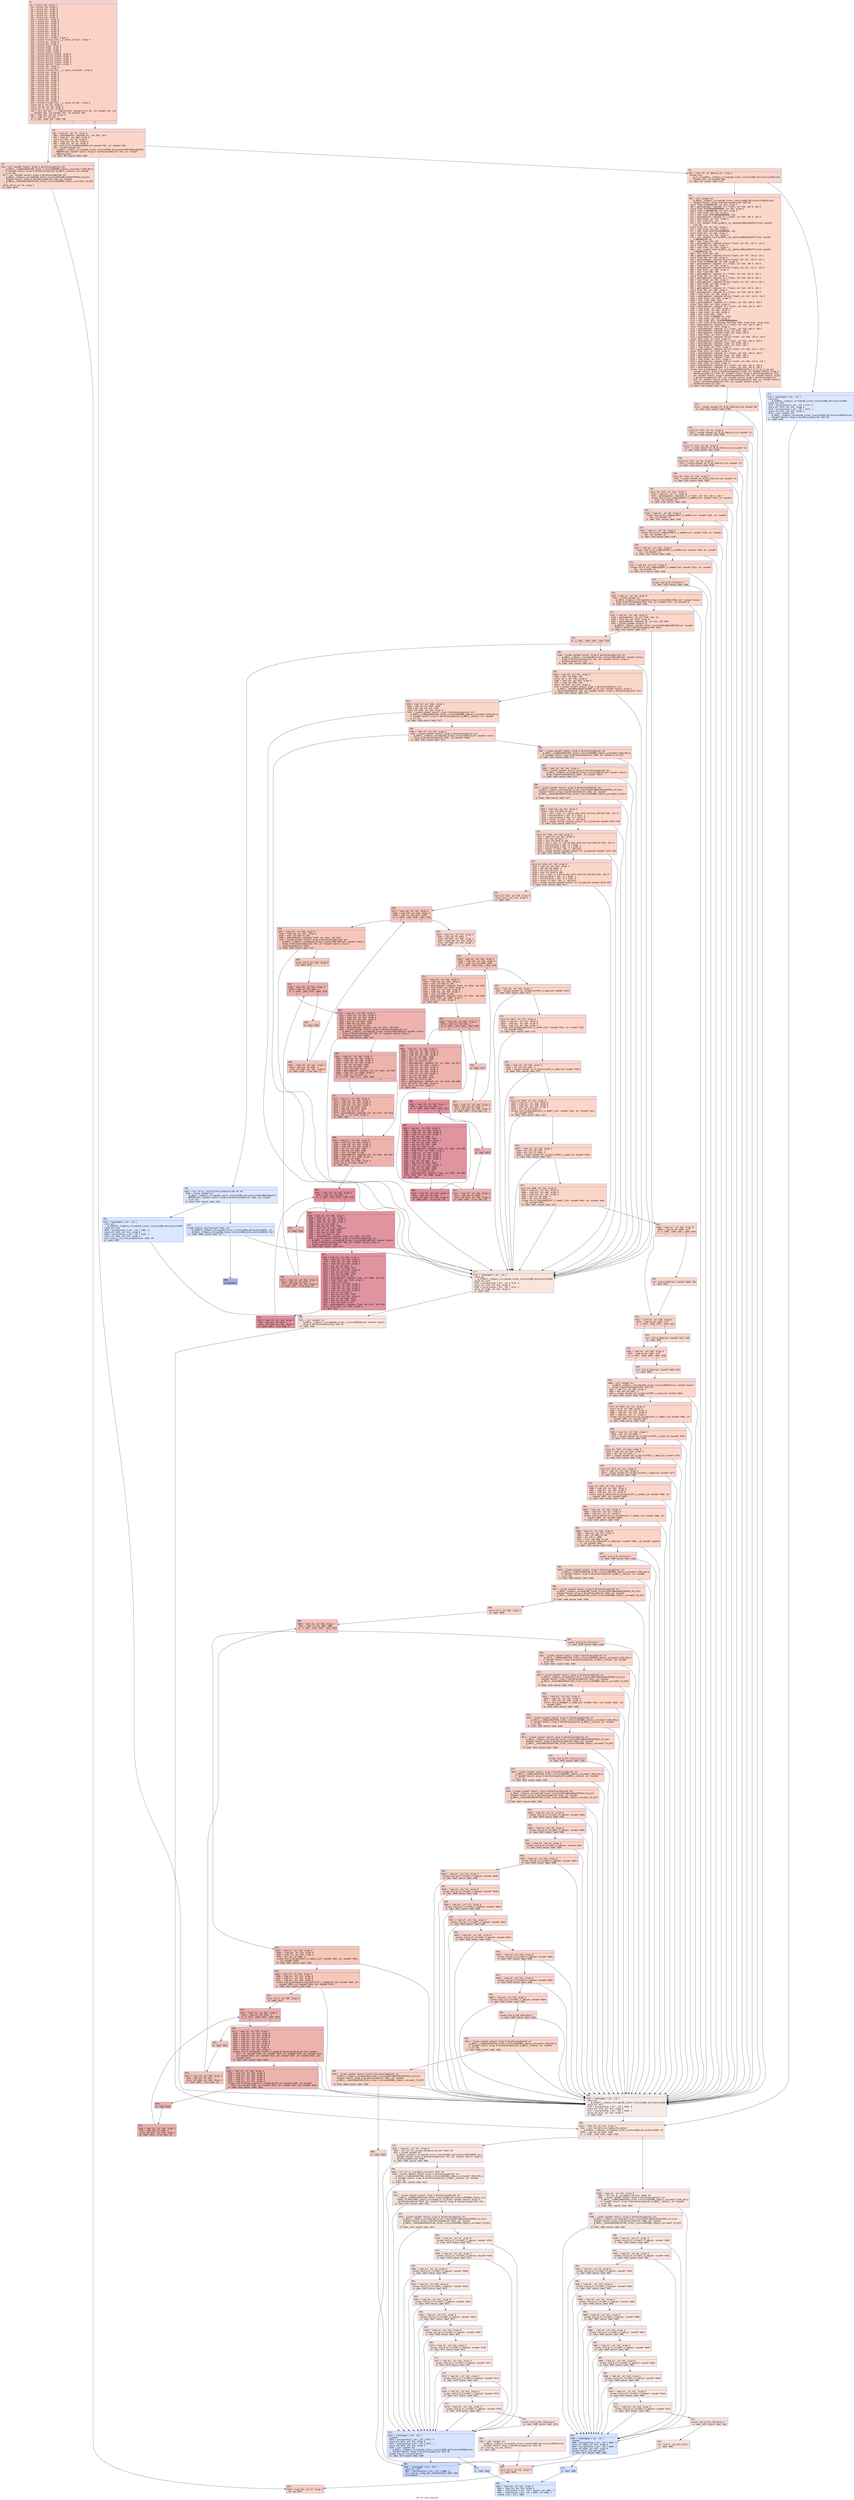 digraph "CFG for 'main' function" {
	label="CFG for 'main' function";

	Node0x600000d05450 [shape=record,color="#3d50c3ff", style=filled, fillcolor="#f59c7d70" fontname="Courier",label="{2:\l|  %3 = alloca i32, align 4\l  %4 = alloca i32, align 4\l  %5 = alloca ptr, align 8\l  %6 = alloca ptr, align 8\l  %7 = alloca ptr, align 8\l  %8 = alloca ptr, align 8\l  %9 = alloca ptr, align 8\l  %10 = alloca ptr, align 8\l  %11 = alloca ptr, align 8\l  %12 = alloca ptr, align 8\l  %13 = alloca ptr, align 8\l  %14 = alloca ptr, align 8\l  %15 = alloca ptr, align 8\l  %16 = alloca ptr, align 8\l  %17 = alloca ptr, align 8\l  %18 = alloca ptr, align 8\l  %19 = alloca [5 x float], align 4\l  %20 = alloca %\"class.std::__1::basic_string\", align 8\l  %21 = alloca ptr, align 8\l  %22 = alloca i32, align 4\l  %23 = alloca float, align 4\l  %24 = alloca float, align 4\l  %25 = alloca float, align 4\l  %26 = alloca float, align 4\l  %27 = alloca %struct.float3, align 4\l  %28 = alloca %struct.float3, align 4\l  %29 = alloca %struct.float3, align 4\l  %30 = alloca %struct.float3, align 4\l  %31 = alloca %struct.float3, align 4\l  %32 = alloca %struct.float3, align 4\l  %33 = alloca i32, align 4\l  %34 = alloca i32, align 4\l  %35 = alloca %\"class.std::__1::basic_ifstream\", align 8\l  %36 = alloca i32, align 4\l  %37 = alloca i32, align 4\l  %38 = alloca ptr, align 8\l  %39 = alloca ptr, align 8\l  %40 = alloca ptr, align 8\l  %41 = alloca i32, align 4\l  %42 = alloca i32, align 4\l  %43 = alloca i32, align 4\l  %44 = alloca i32, align 4\l  %45 = alloca i32, align 4\l  %46 = alloca i32, align 4\l  %47 = alloca i32, align 4\l  %48 = alloca i32, align 4\l  %49 = alloca i32, align 4\l  %50 = alloca i32, align 4\l  %51 = alloca %\"class.std::__1::basic_string\", align 8\l  store i32 0, ptr %3, align 4\l  store i32 %0, ptr %4, align 4\l  store ptr %1, ptr %5, align 8\l  %52 = call i32 (ptr, ...) @printf(ptr noundef @.str.59, i32 noundef 192, i32\l... noundef 192, i32 noundef 192, i32 noundef 192)\l  %53 = load i32, ptr %4, align 4\l  %54 = icmp slt i32 %53, 2\l  br i1 %54, label %55, label %58\l|{<s0>T|<s1>F}}"];
	Node0x600000d05450:s0 -> Node0x600000d054a0[tooltip="2 -> 55\nProbability 50.00%" ];
	Node0x600000d05450:s1 -> Node0x600000d054f0[tooltip="2 -> 58\nProbability 50.00%" ];
	Node0x600000d054a0 [shape=record,color="#3d50c3ff", style=filled, fillcolor="#f6a38570" fontname="Courier",label="{55:\l|  %56 = call noundef nonnull align 8 dereferenceable(8) ptr\l... @_ZNSt3__1lsB8ne190107INS_11char_traitsIcEEEERNS_13basic_ostreamIcT_EES6_PKc(p\l...tr noundef nonnull align 8 dereferenceable(8) @_ZNSt3__14coutE, ptr noundef\l... @.str.60)\l  %57 = call noundef nonnull align 8 dereferenceable(8) ptr\l... @_ZNSt3__113basic_ostreamIcNS_11char_traitsIcEEElsB8ne190107EPFRS3_S4_E(ptr\l... noundef nonnull align 8 dereferenceable(8) %56, ptr noundef\l... @_ZNSt3__14endlB8ne190107IcNS_11char_traitsIcEEEERNS_13basic_ostreamIT_T0_EES7\l..._)\l  store i32 0, ptr %3, align 4\l  br label %678\l}"];
	Node0x600000d054a0 -> Node0x600000d00820[tooltip="55 -> 678\nProbability 100.00%" ];
	Node0x600000d054f0 [shape=record,color="#3d50c3ff", style=filled, fillcolor="#f6a38570" fontname="Courier",label="{58:\l|  %59 = load ptr, ptr %5, align 8\l  %60 = getelementptr inbounds ptr, ptr %59, i64 1\l  %61 = load ptr, ptr %60, align 8\l  store ptr %61, ptr %6, align 8\l  %62 = load i32, ptr %4, align 4\l  %63 = load ptr, ptr %5, align 8\l  call void @_Z12_clCmdParamsiPPc(i32 noundef %62, ptr noundef %63)\l  %64 = invoke noundef ptr\l... @_ZNSt3__112basic_stringIcNS_11char_traitsIcEENS_9allocatorIcEEEC1B8ne190107IL\l...i0EEEPKc(ptr noundef nonnull align 8 dereferenceable(24) %20, ptr noundef\l... @device_type)\l          to label %65 unwind label %168\l}"];
	Node0x600000d054f0 -> Node0x600000d05540[tooltip="58 -> 65\nProbability 100.00%" ];
	Node0x600000d054f0 -> Node0x600000d05ae0[tooltip="58 -> 168\nProbability 0.00%" ];
	Node0x600000d05540 [shape=record,color="#3d50c3ff", style=filled, fillcolor="#f6a38570" fontname="Courier",label="{65:\l|  %66 = load i32, ptr @device_id, align 4\l  invoke void\l... @_Z7_clInitNSt3__112basic_stringIcNS_11char_traitsIcEENS_9allocatorIcEEEEi(ptr\l... noundef %20, i32 noundef %66)\l          to label %67 unwind label %172\l}"];
	Node0x600000d05540 -> Node0x600000d05590[tooltip="65 -> 67\nProbability 100.00%" ];
	Node0x600000d05540 -> Node0x600000d05b30[tooltip="65 -> 172\nProbability 0.00%" ];
	Node0x600000d05590 [shape=record,color="#3d50c3ff", style=filled, fillcolor="#f6a38570" fontname="Courier",label="{67:\l|  %68 = call noundef ptr\l... @_ZNSt3__112basic_stringIcNS_11char_traitsIcEENS_9allocatorIcEEED1Ev(ptr\l... noundef nonnull align 8 dereferenceable(24) %20) #5\l  store float 0.000000e+00, ptr %23, align 4\l  %69 = getelementptr inbounds [5 x float], ptr %19, i64 0, i64 0\l  store float 0x3FF6666660000000, ptr %69, align 4\l  store float 1.000000e+00, ptr %24, align 4\l  %70 = load float, ptr %24, align 4\l  %71 = fmul float 0x3FF6666660000000, %70\l  %72 = getelementptr inbounds [5 x float], ptr %19, i64 0, i64 0\l  %73 = load float, ptr %72, align 4\l  %74 = fdiv float %71, %73\l  %75 = call noundef float @_ZNSt3__16__math4sqrtB8ne190107Ef(float noundef\l... %74) #5\l  store float %75, ptr %25, align 4\l  %76 = load float, ptr %25, align 4\l  %77 = fmul float 0x3FF3333340000000, %76\l  store float %77, ptr %26, align 4\l  %78 = load float, ptr %26, align 4\l  %79 = call noundef float @_ZNSt3__16__math3cosB8ne190107Ef(float noundef\l... 0.000000e+00) #5\l  %80 = fmul float %78, %79\l  %81 = getelementptr inbounds %struct.float3, ptr %27, i32 0, i32 0\l  store float %80, ptr %81, align 4\l  %82 = load float, ptr %26, align 4\l  %83 = call noundef float @_ZNSt3__16__math3sinB8ne190107Ef(float noundef\l... 0.000000e+00) #5\l  %84 = fmul float %82, %83\l  %85 = getelementptr inbounds %struct.float3, ptr %27, i32 0, i32 1\l  store float %84, ptr %85, align 4\l  %86 = getelementptr inbounds %struct.float3, ptr %27, i32 0, i32 2\l  store float 0.000000e+00, ptr %86, align 4\l  %87 = getelementptr inbounds [5 x float], ptr %19, i64 0, i64 0\l  %88 = load float, ptr %87, align 4\l  %89 = getelementptr inbounds %struct.float3, ptr %27, i32 0, i32 0\l  %90 = load float, ptr %89, align 4\l  %91 = fmul float %88, %90\l  %92 = getelementptr inbounds [5 x float], ptr %19, i64 0, i64 1\l  store float %91, ptr %92, align 4\l  %93 = getelementptr inbounds [5 x float], ptr %19, i64 0, i64 0\l  %94 = load float, ptr %93, align 4\l  %95 = getelementptr inbounds %struct.float3, ptr %27, i32 0, i32 1\l  %96 = load float, ptr %95, align 4\l  %97 = fmul float %94, %96\l  %98 = getelementptr inbounds [5 x float], ptr %19, i64 0, i64 2\l  store float %97, ptr %98, align 4\l  %99 = getelementptr inbounds [5 x float], ptr %19, i64 0, i64 0\l  %100 = load float, ptr %99, align 4\l  %101 = getelementptr inbounds %struct.float3, ptr %27, i32 0, i32 2\l  %102 = load float, ptr %101, align 4\l  %103 = fmul float %100, %102\l  %104 = getelementptr inbounds [5 x float], ptr %19, i64 0, i64 3\l  store float %103, ptr %104, align 4\l  %105 = getelementptr inbounds [5 x float], ptr %19, i64 0, i64 0\l  %106 = load float, ptr %105, align 4\l  %107 = load float, ptr %26, align 4\l  %108 = load float, ptr %26, align 4\l  %109 = fmul float %107, %108\l  %110 = fmul float 5.000000e-01, %109\l  %111 = load float, ptr %24, align 4\l  %112 = fdiv float %111, 0x3FD9999980000000\l  %113 = call float @llvm.fmuladd.f32(float %106, float %110, float %112)\l  %114 = getelementptr inbounds [5 x float], ptr %19, i64 0, i64 4\l  store float %113, ptr %114, align 4\l  %115 = getelementptr inbounds [5 x float], ptr %19, i64 0, i64 0\l  %116 = getelementptr inbounds float, ptr %115, i64 1\l  %117 = getelementptr inbounds float, ptr %116, i64 0\l  %118 = load float, ptr %117, align 4\l  %119 = getelementptr inbounds %struct.float3, ptr %28, i32 0, i32 0\l  store float %118, ptr %119, align 4\l  %120 = getelementptr inbounds [5 x float], ptr %19, i64 0, i64 0\l  %121 = getelementptr inbounds float, ptr %120, i64 1\l  %122 = getelementptr inbounds float, ptr %121, i64 1\l  %123 = load float, ptr %122, align 4\l  %124 = getelementptr inbounds %struct.float3, ptr %28, i32 0, i32 1\l  store float %123, ptr %124, align 4\l  %125 = getelementptr inbounds [5 x float], ptr %19, i64 0, i64 0\l  %126 = getelementptr inbounds float, ptr %125, i64 1\l  %127 = getelementptr inbounds float, ptr %126, i64 2\l  %128 = load float, ptr %127, align 4\l  %129 = getelementptr inbounds %struct.float3, ptr %28, i32 0, i32 2\l  store float %128, ptr %129, align 4\l  %130 = getelementptr inbounds [5 x float], ptr %19, i64 0, i64 0\l  %131 = getelementptr inbounds [5 x float], ptr %19, i64 0, i64 4\l  invoke void @_Z25compute_flux_contributionRfR6float3S_S_S1_S1_S1_S1_S1_(ptr\l... noundef nonnull align 4 dereferenceable(4) %130, ptr noundef nonnull align 4\l... dereferenceable(12) %28, ptr noundef nonnull align 4 dereferenceable(4) %131,\l... ptr noundef nonnull align 4 dereferenceable(4) %24, ptr noundef nonnull align\l... 4 dereferenceable(12) %27, ptr noundef nonnull align 4 dereferenceable(12)\l... %29, ptr noundef nonnull align 4 dereferenceable(12) %30, ptr noundef nonnull\l... align 4 dereferenceable(12) %31, ptr noundef nonnull align 4\l... dereferenceable(12) %32)\l          to label %132 unwind label %168\l}"];
	Node0x600000d05590 -> Node0x600000d055e0[tooltip="67 -> 132\nProbability 100.00%" ];
	Node0x600000d05590 -> Node0x600000d05ae0[tooltip="67 -> 168\nProbability 0.00%" ];
	Node0x600000d055e0 [shape=record,color="#3d50c3ff", style=filled, fillcolor="#f6a38570" fontname="Courier",label="{132:\l|  %133 = invoke noundef ptr @_Z9_clMalloci(i32 noundef 20)\l          to label %134 unwind label %168\l}"];
	Node0x600000d055e0 -> Node0x600000d05630[tooltip="132 -> 134\nProbability 100.00%" ];
	Node0x600000d055e0 -> Node0x600000d05ae0[tooltip="132 -> 168\nProbability 0.00%" ];
	Node0x600000d05630 [shape=record,color="#3d50c3ff", style=filled, fillcolor="#f6a38570" fontname="Courier",label="{134:\l|  store ptr %133, ptr %7, align 8\l  %135 = invoke noundef ptr @_Z9_clMalloci(i32 noundef 12)\l          to label %136 unwind label %168\l}"];
	Node0x600000d05630 -> Node0x600000d05680[tooltip="134 -> 136\nProbability 100.00%" ];
	Node0x600000d05630 -> Node0x600000d05ae0[tooltip="134 -> 168\nProbability 0.00%" ];
	Node0x600000d05680 [shape=record,color="#3d50c3ff", style=filled, fillcolor="#f6a38570" fontname="Courier",label="{136:\l|  store ptr %135, ptr %8, align 8\l  %137 = invoke noundef ptr @_Z9_clMalloci(i32 noundef 12)\l          to label %138 unwind label %168\l}"];
	Node0x600000d05680 -> Node0x600000d056d0[tooltip="136 -> 138\nProbability 100.00%" ];
	Node0x600000d05680 -> Node0x600000d05ae0[tooltip="136 -> 168\nProbability 0.00%" ];
	Node0x600000d056d0 [shape=record,color="#3d50c3ff", style=filled, fillcolor="#f6a38570" fontname="Courier",label="{138:\l|  store ptr %137, ptr %9, align 8\l  %139 = invoke noundef ptr @_Z9_clMalloci(i32 noundef 12)\l          to label %140 unwind label %168\l}"];
	Node0x600000d056d0 -> Node0x600000d05720[tooltip="138 -> 140\nProbability 100.00%" ];
	Node0x600000d056d0 -> Node0x600000d05ae0[tooltip="138 -> 168\nProbability 0.00%" ];
	Node0x600000d05720 [shape=record,color="#3d50c3ff", style=filled, fillcolor="#f6a38570" fontname="Courier",label="{140:\l|  store ptr %139, ptr %10, align 8\l  %141 = invoke noundef ptr @_Z9_clMalloci(i32 noundef 12)\l          to label %142 unwind label %168\l}"];
	Node0x600000d05720 -> Node0x600000d05770[tooltip="140 -> 142\nProbability 100.00%" ];
	Node0x600000d05720 -> Node0x600000d05ae0[tooltip="140 -> 168\nProbability 0.00%" ];
	Node0x600000d05770 [shape=record,color="#3d50c3ff", style=filled, fillcolor="#f6a38570" fontname="Courier",label="{142:\l|  store ptr %141, ptr %11, align 8\l  %143 = load ptr, ptr %7, align 8\l  %144 = getelementptr inbounds [5 x float], ptr %19, i64 0, i64 0\l  invoke void @_Z12_clMemcpyH2DP7_cl_memPKvi(ptr noundef %143, ptr noundef\l... %144, i32 noundef 20)\l          to label %145 unwind label %168\l}"];
	Node0x600000d05770 -> Node0x600000d057c0[tooltip="142 -> 145\nProbability 100.00%" ];
	Node0x600000d05770 -> Node0x600000d05ae0[tooltip="142 -> 168\nProbability 0.00%" ];
	Node0x600000d057c0 [shape=record,color="#3d50c3ff", style=filled, fillcolor="#f6a38570" fontname="Courier",label="{145:\l|  %146 = load ptr, ptr %8, align 8\l  invoke void @_Z12_clMemcpyH2DP7_cl_memPKvi(ptr noundef %146, ptr noundef\l... %29, i32 noundef 12)\l          to label %147 unwind label %168\l}"];
	Node0x600000d057c0 -> Node0x600000d05810[tooltip="145 -> 147\nProbability 100.00%" ];
	Node0x600000d057c0 -> Node0x600000d05ae0[tooltip="145 -> 168\nProbability 0.00%" ];
	Node0x600000d05810 [shape=record,color="#3d50c3ff", style=filled, fillcolor="#f6a38570" fontname="Courier",label="{147:\l|  %148 = load ptr, ptr %9, align 8\l  invoke void @_Z12_clMemcpyH2DP7_cl_memPKvi(ptr noundef %148, ptr noundef\l... %30, i32 noundef 12)\l          to label %149 unwind label %168\l}"];
	Node0x600000d05810 -> Node0x600000d05860[tooltip="147 -> 149\nProbability 100.00%" ];
	Node0x600000d05810 -> Node0x600000d05ae0[tooltip="147 -> 168\nProbability 0.00%" ];
	Node0x600000d05860 [shape=record,color="#3d50c3ff", style=filled, fillcolor="#f6a38570" fontname="Courier",label="{149:\l|  %150 = load ptr, ptr %10, align 8\l  invoke void @_Z12_clMemcpyH2DP7_cl_memPKvi(ptr noundef %150, ptr noundef\l... %31, i32 noundef 12)\l          to label %151 unwind label %168\l}"];
	Node0x600000d05860 -> Node0x600000d058b0[tooltip="149 -> 151\nProbability 100.00%" ];
	Node0x600000d05860 -> Node0x600000d05ae0[tooltip="149 -> 168\nProbability 0.00%" ];
	Node0x600000d058b0 [shape=record,color="#3d50c3ff", style=filled, fillcolor="#f6a38570" fontname="Courier",label="{151:\l|  %152 = load ptr, ptr %11, align 8\l  invoke void @_Z12_clMemcpyH2DP7_cl_memPKvi(ptr noundef %152, ptr noundef\l... %32, i32 noundef 12)\l          to label %153 unwind label %168\l}"];
	Node0x600000d058b0 -> Node0x600000d05900[tooltip="151 -> 153\nProbability 100.00%" ];
	Node0x600000d058b0 -> Node0x600000d05ae0[tooltip="151 -> 168\nProbability 0.00%" ];
	Node0x600000d05900 [shape=record,color="#3d50c3ff", style=filled, fillcolor="#f6a38570" fontname="Courier",label="{153:\l|  invoke void @_Z9_clFinishv()\l          to label %154 unwind label %168\l}"];
	Node0x600000d05900 -> Node0x600000d05950[tooltip="153 -> 154\nProbability 100.00%" ];
	Node0x600000d05900 -> Node0x600000d05ae0[tooltip="153 -> 168\nProbability 0.00%" ];
	Node0x600000d05950 [shape=record,color="#3d50c3ff", style=filled, fillcolor="#f6a38570" fontname="Courier",label="{154:\l|  %155 = load ptr, ptr %6, align 8\l  %156 = invoke noundef ptr\l... @_ZNSt3__114basic_ifstreamIcNS_11char_traitsIcEEEC1EPKcj(ptr noundef nonnull\l... align 8 dereferenceable(424) %35, ptr noundef %155, i32 noundef 8)\l          to label %157 unwind label %168\l}"];
	Node0x600000d05950 -> Node0x600000d059a0[tooltip="154 -> 157\nProbability 100.00%" ];
	Node0x600000d05950 -> Node0x600000d05ae0[tooltip="154 -> 168\nProbability 0.00%" ];
	Node0x600000d059a0 [shape=record,color="#3d50c3ff", style=filled, fillcolor="#f6a38570" fontname="Courier",label="{157:\l|  %158 = load ptr, ptr %35, align 8\l  %159 = getelementptr i8, ptr %158, i64 -24\l  %160 = load i64, ptr %159, align 8\l  %161 = getelementptr inbounds i8, ptr %35, i64 %160\l  %162 = invoke noundef zeroext i1\l... @_ZNKSt3__19basic_iosIcNS_11char_traitsIcEEEntB8ne190107Ev(ptr noundef\l... nonnull align 8 dereferenceable(148) %161)\l          to label %163 unwind label %177\l}"];
	Node0x600000d059a0 -> Node0x600000d059f0[tooltip="157 -> 163\nProbability 100.00%" ];
	Node0x600000d059a0 -> Node0x600000d05b80[tooltip="157 -> 177\nProbability 0.00%" ];
	Node0x600000d059f0 [shape=record,color="#3d50c3ff", style=filled, fillcolor="#f6a38570" fontname="Courier",label="{163:\l|  br i1 %162, label %164, label %185\l|{<s0>T|<s1>F}}"];
	Node0x600000d059f0:s0 -> Node0x600000d05a40[tooltip="163 -> 164\nProbability 0.00%" ];
	Node0x600000d059f0:s1 -> Node0x600000d05c20[tooltip="163 -> 185\nProbability 100.00%" ];
	Node0x600000d05a40 [shape=record,color="#3d50c3ff", style=filled, fillcolor="#b2ccfb70" fontname="Courier",label="{164:\l|  %165 = call ptr @__cxa_allocate_exception(i64 24) #5\l  %166 = invoke noundef ptr\l... @_ZNSt3__112basic_stringIcNS_11char_traitsIcEENS_9allocatorIcEEEC1B8ne190107IL\l...i0EEEPKc(ptr noundef nonnull align 8 dereferenceable(24) %165, ptr noundef\l... @.str.61)\l          to label %167 unwind label %181\l}"];
	Node0x600000d05a40 -> Node0x600000d05a90[tooltip="164 -> 167\nProbability 50.00%" ];
	Node0x600000d05a40 -> Node0x600000d05bd0[tooltip="164 -> 181\nProbability 50.00%" ];
	Node0x600000d05a90 [shape=record,color="#3d50c3ff", style=filled, fillcolor="#abc8fd70" fontname="Courier",label="{167:\l|  invoke void @__cxa_throw(ptr %165, ptr\l... @_ZTINSt3__112basic_stringIcNS_11char_traitsIcEENS_9allocatorIcEEEE, ptr\l... @_ZNSt3__112basic_stringIcNS_11char_traitsIcEENS_9allocatorIcEEED1Ev) #17\l          to label %688 unwind label %177\l}"];
	Node0x600000d05a90 -> Node0x600000d00910[tooltip="167 -> 688\nProbability 0.00%" ];
	Node0x600000d05a90 -> Node0x600000d05b80[tooltip="167 -> 177\nProbability 100.00%" ];
	Node0x600000d05ae0 [shape=record,color="#3d50c3ff", style=filled, fillcolor="#ead5c970" fontname="Courier",label="{168:\l|  %169 = landingpad \{ ptr, i32 \}\l          catch ptr\l... @_ZTINSt3__112basic_stringIcNS_11char_traitsIcEENS_9allocatorIcEEEE\l          catch ptr null\l  %170 = extractvalue \{ ptr, i32 \} %169, 0\l  store ptr %170, ptr %21, align 8\l  %171 = extractvalue \{ ptr, i32 \} %169, 1\l  store i32 %171, ptr %22, align 4\l  br label %540\l}"];
	Node0x600000d05ae0 -> Node0x600000d072f0[tooltip="168 -> 540\nProbability 100.00%" ];
	Node0x600000d05b30 [shape=record,color="#3d50c3ff", style=filled, fillcolor="#b2ccfb70" fontname="Courier",label="{172:\l|  %173 = landingpad \{ ptr, i32 \}\l          catch ptr\l... @_ZTINSt3__112basic_stringIcNS_11char_traitsIcEENS_9allocatorIcEEEE\l          catch ptr null\l  %174 = extractvalue \{ ptr, i32 \} %173, 0\l  store ptr %174, ptr %21, align 8\l  %175 = extractvalue \{ ptr, i32 \} %173, 1\l  store i32 %175, ptr %22, align 4\l  %176 = call noundef ptr\l... @_ZNSt3__112basic_stringIcNS_11char_traitsIcEENS_9allocatorIcEEED1Ev(ptr\l... noundef nonnull align 8 dereferenceable(24) %20) #5\l  br label %540\l}"];
	Node0x600000d05b30 -> Node0x600000d072f0[tooltip="172 -> 540\nProbability 100.00%" ];
	Node0x600000d05b80 [shape=record,color="#3d50c3ff", style=filled, fillcolor="#f4c5ad70" fontname="Courier",label="{177:\l|  %178 = landingpad \{ ptr, i32 \}\l          catch ptr\l... @_ZTINSt3__112basic_stringIcNS_11char_traitsIcEENS_9allocatorIcEEEE\l          catch ptr null\l  %179 = extractvalue \{ ptr, i32 \} %178, 0\l  store ptr %179, ptr %21, align 8\l  %180 = extractvalue \{ ptr, i32 \} %178, 1\l  store i32 %180, ptr %22, align 4\l  br label %538\l}"];
	Node0x600000d05b80 -> Node0x600000d072a0[tooltip="177 -> 538\nProbability 100.00%" ];
	Node0x600000d05bd0 [shape=record,color="#3d50c3ff", style=filled, fillcolor="#abc8fd70" fontname="Courier",label="{181:\l|  %182 = landingpad \{ ptr, i32 \}\l          catch ptr\l... @_ZTINSt3__112basic_stringIcNS_11char_traitsIcEENS_9allocatorIcEEEE\l          catch ptr null\l  %183 = extractvalue \{ ptr, i32 \} %182, 0\l  store ptr %183, ptr %21, align 8\l  %184 = extractvalue \{ ptr, i32 \} %182, 1\l  store i32 %184, ptr %22, align 4\l  call void @__cxa_free_exception(ptr %165) #5\l  br label %538\l}"];
	Node0x600000d05bd0 -> Node0x600000d072a0[tooltip="181 -> 538\nProbability 100.00%" ];
	Node0x600000d05c20 [shape=record,color="#3d50c3ff", style=filled, fillcolor="#f6a38570" fontname="Courier",label="{185:\l|  %186 = invoke noundef nonnull align 8 dereferenceable(16) ptr\l... @_ZNSt3__113basic_istreamIcNS_11char_traitsIcEEErsERi(ptr noundef nonnull\l... align 8 dereferenceable(16) %35, ptr noundef nonnull align 4\l... dereferenceable(4) %33)\l          to label %187 unwind label %177\l}"];
	Node0x600000d05c20 -> Node0x600000d05c70[tooltip="185 -> 187\nProbability 100.00%" ];
	Node0x600000d05c20 -> Node0x600000d05b80[tooltip="185 -> 177\nProbability 0.00%" ];
	Node0x600000d05c70 [shape=record,color="#3d50c3ff", style=filled, fillcolor="#f6a38570" fontname="Courier",label="{187:\l|  %188 = load i32, ptr %33, align 4\l  %189 = sdiv i32 %188, 192\l  store i32 1, ptr %36, align 4\l  %190 = load i32, ptr %33, align 4\l  %191 = srem i32 %190, 192\l  store i32 %191, ptr %37, align 4\l  %192 = invoke noundef nonnull align 4 dereferenceable(4) ptr\l... @_ZNSt3__13minB8ne190107IiEERKT_S3_S3_(ptr noundef nonnull align 4\l... dereferenceable(4) %36, ptr noundef nonnull align 4 dereferenceable(4) %37)\l          to label %193 unwind label %177\l}"];
	Node0x600000d05c70 -> Node0x600000d05cc0[tooltip="187 -> 193\nProbability 100.00%" ];
	Node0x600000d05c70 -> Node0x600000d05b80[tooltip="187 -> 177\nProbability 0.00%" ];
	Node0x600000d05cc0 [shape=record,color="#3d50c3ff", style=filled, fillcolor="#f6a38570" fontname="Courier",label="{193:\l|  %194 = load i32, ptr %192, align 4\l  %195 = add nsw i32 %189, %194\l  %196 = mul nsw i32 192, %195\l  store i32 %196, ptr %34, align 4\l  %197 = invoke noundef nonnull align 8 dereferenceable(8) ptr\l... @_ZNSt3__1lsB8ne190107INS_11char_traitsIcEEEERNS_13basic_ostreamIcT_EES6_PKc(p\l...tr noundef nonnull align 8 dereferenceable(8) @_ZNSt3__14coutE, ptr noundef\l... @.str.62)\l          to label %198 unwind label %177\l}"];
	Node0x600000d05cc0 -> Node0x600000d05d10[tooltip="193 -> 198\nProbability 100.00%" ];
	Node0x600000d05cc0 -> Node0x600000d05b80[tooltip="193 -> 177\nProbability 0.00%" ];
	Node0x600000d05d10 [shape=record,color="#3d50c3ff", style=filled, fillcolor="#f6a38570" fontname="Courier",label="{198:\l|  %199 = load i32, ptr %33, align 4\l  %200 = invoke noundef nonnull align 8 dereferenceable(8) ptr\l... @_ZNSt3__113basic_ostreamIcNS_11char_traitsIcEEElsEi(ptr noundef nonnull\l... align 8 dereferenceable(8) %197, i32 noundef %199)\l          to label %201 unwind label %177\l}"];
	Node0x600000d05d10 -> Node0x600000d05d60[tooltip="198 -> 201\nProbability 100.00%" ];
	Node0x600000d05d10 -> Node0x600000d05b80[tooltip="198 -> 177\nProbability 0.00%" ];
	Node0x600000d05d60 [shape=record,color="#3d50c3ff", style=filled, fillcolor="#f6a38570" fontname="Courier",label="{201:\l|  %202 = invoke noundef nonnull align 8 dereferenceable(8) ptr\l... @_ZNSt3__1lsB8ne190107INS_11char_traitsIcEEEERNS_13basic_ostreamIcT_EES6_PKc(p\l...tr noundef nonnull align 8 dereferenceable(8) %200, ptr noundef @.str.63)\l          to label %203 unwind label %177\l}"];
	Node0x600000d05d60 -> Node0x600000d05db0[tooltip="201 -> 203\nProbability 100.00%" ];
	Node0x600000d05d60 -> Node0x600000d05b80[tooltip="201 -> 177\nProbability 0.00%" ];
	Node0x600000d05db0 [shape=record,color="#3d50c3ff", style=filled, fillcolor="#f6a38570" fontname="Courier",label="{203:\l|  %204 = load i32, ptr %34, align 4\l  %205 = invoke noundef nonnull align 8 dereferenceable(8) ptr\l... @_ZNSt3__113basic_ostreamIcNS_11char_traitsIcEEElsEi(ptr noundef nonnull\l... align 8 dereferenceable(8) %202, i32 noundef %204)\l          to label %206 unwind label %177\l}"];
	Node0x600000d05db0 -> Node0x600000d05e00[tooltip="203 -> 206\nProbability 100.00%" ];
	Node0x600000d05db0 -> Node0x600000d05b80[tooltip="203 -> 177\nProbability 0.00%" ];
	Node0x600000d05e00 [shape=record,color="#3d50c3ff", style=filled, fillcolor="#f6a38570" fontname="Courier",label="{206:\l|  %207 = invoke noundef nonnull align 8 dereferenceable(8) ptr\l... @_ZNSt3__113basic_ostreamIcNS_11char_traitsIcEEElsB8ne190107EPFRS3_S4_E(ptr\l... noundef nonnull align 8 dereferenceable(8) %205, ptr noundef\l... @_ZNSt3__14endlB8ne190107IcNS_11char_traitsIcEEEERNS_13basic_ostreamIT_T0_EES7\l..._)\l          to label %208 unwind label %177\l}"];
	Node0x600000d05e00 -> Node0x600000d05e50[tooltip="206 -> 208\nProbability 100.00%" ];
	Node0x600000d05e00 -> Node0x600000d05b80[tooltip="206 -> 177\nProbability 0.00%" ];
	Node0x600000d05e50 [shape=record,color="#3d50c3ff", style=filled, fillcolor="#f6a38570" fontname="Courier",label="{208:\l|  %209 = load i32, ptr %34, align 4\l  %210 = sext i32 %209 to i64\l  %211 = call \{ i64, i1 \} @llvm.umul.with.overflow.i64(i64 %210, i64 4)\l  %212 = extractvalue \{ i64, i1 \} %211, 1\l  %213 = extractvalue \{ i64, i1 \} %211, 0\l  %214 = select i1 %212, i64 -1, i64 %213\l  %215 = invoke noalias noundef nonnull ptr @_Znam(i64 noundef %214) #18\l          to label %216 unwind label %177\l}"];
	Node0x600000d05e50 -> Node0x600000d05ea0[tooltip="208 -> 216\nProbability 100.00%" ];
	Node0x600000d05e50 -> Node0x600000d05b80[tooltip="208 -> 177\nProbability 0.00%" ];
	Node0x600000d05ea0 [shape=record,color="#3d50c3ff", style=filled, fillcolor="#f6a38570" fontname="Courier",label="{216:\l|  store ptr %215, ptr %38, align 8\l  %217 = load i32, ptr %34, align 4\l  %218 = mul nsw i32 %217, 4\l  %219 = sext i32 %218 to i64\l  %220 = call \{ i64, i1 \} @llvm.umul.with.overflow.i64(i64 %219, i64 4)\l  %221 = extractvalue \{ i64, i1 \} %220, 1\l  %222 = extractvalue \{ i64, i1 \} %220, 0\l  %223 = select i1 %221, i64 -1, i64 %222\l  %224 = invoke noalias noundef nonnull ptr @_Znam(i64 noundef %223) #18\l          to label %225 unwind label %177\l}"];
	Node0x600000d05ea0 -> Node0x600000d05ef0[tooltip="216 -> 225\nProbability 100.00%" ];
	Node0x600000d05ea0 -> Node0x600000d05b80[tooltip="216 -> 177\nProbability 0.00%" ];
	Node0x600000d05ef0 [shape=record,color="#3d50c3ff", style=filled, fillcolor="#f6a38570" fontname="Courier",label="{225:\l|  store ptr %224, ptr %39, align 8\l  %226 = load i32, ptr %34, align 4\l  %227 = mul nsw i32 %226, 3\l  %228 = mul nsw i32 %227, 4\l  %229 = sext i32 %228 to i64\l  %230 = call \{ i64, i1 \} @llvm.umul.with.overflow.i64(i64 %229, i64 4)\l  %231 = extractvalue \{ i64, i1 \} %230, 1\l  %232 = extractvalue \{ i64, i1 \} %230, 0\l  %233 = select i1 %231, i64 -1, i64 %232\l  %234 = invoke noalias noundef nonnull ptr @_Znam(i64 noundef %233) #18\l          to label %235 unwind label %177\l}"];
	Node0x600000d05ef0 -> Node0x600000d05f40[tooltip="225 -> 235\nProbability 100.00%" ];
	Node0x600000d05ef0 -> Node0x600000d05b80[tooltip="225 -> 177\nProbability 0.00%" ];
	Node0x600000d05f40 [shape=record,color="#3d50c3ff", style=filled, fillcolor="#f6a38570" fontname="Courier",label="{235:\l|  store ptr %234, ptr %40, align 8\l  store i32 0, ptr %41, align 4\l  br label %236\l}"];
	Node0x600000d05f40 -> Node0x600000d05f90[tooltip="235 -> 236\nProbability 100.00%" ];
	Node0x600000d05f90 [shape=record,color="#3d50c3ff", style=filled, fillcolor="#ec7f6370" fontname="Courier",label="{236:\l|  %237 = load i32, ptr %41, align 4\l  %238 = load i32, ptr %33, align 4\l  %239 = icmp slt i32 %237, %238\l  br i1 %239, label %240, label %343\l|{<s0>T|<s1>F}}"];
	Node0x600000d05f90:s0 -> Node0x600000d05fe0[tooltip="236 -> 240\nProbability 96.88%" ];
	Node0x600000d05f90:s1 -> Node0x600000d06490[tooltip="236 -> 343\nProbability 3.12%" ];
	Node0x600000d05fe0 [shape=record,color="#3d50c3ff", style=filled, fillcolor="#ec7f6370" fontname="Courier",label="{240:\l|  %241 = load ptr, ptr %38, align 8\l  %242 = load i32, ptr %41, align 4\l  %243 = sext i32 %242 to i64\l  %244 = getelementptr inbounds float, ptr %241, i64 %243\l  %245 = invoke noundef nonnull align 8 dereferenceable(16) ptr\l... @_ZNSt3__113basic_istreamIcNS_11char_traitsIcEEErsERf(ptr noundef nonnull\l... align 8 dereferenceable(16) %35, ptr noundef nonnull align 4\l... dereferenceable(4) %244)\l          to label %246 unwind label %177\l}"];
	Node0x600000d05fe0 -> Node0x600000d06030[tooltip="240 -> 246\nProbability 100.00%" ];
	Node0x600000d05fe0 -> Node0x600000d05b80[tooltip="240 -> 177\nProbability 0.00%" ];
	Node0x600000d06030 [shape=record,color="#3d50c3ff", style=filled, fillcolor="#ec7f6370" fontname="Courier",label="{246:\l|  store i32 0, ptr %42, align 4\l  br label %247\l}"];
	Node0x600000d06030 -> Node0x600000d06080[tooltip="246 -> 247\nProbability 100.00%" ];
	Node0x600000d06080 [shape=record,color="#3d50c3ff", style=filled, fillcolor="#d6524470" fontname="Courier",label="{247:\l|  %248 = load i32, ptr %42, align 4\l  %249 = icmp slt i32 %248, 4\l  br i1 %249, label %250, label %339\l|{<s0>T|<s1>F}}"];
	Node0x600000d06080:s0 -> Node0x600000d060d0[tooltip="247 -> 250\nProbability 96.88%" ];
	Node0x600000d06080:s1 -> Node0x600000d063f0[tooltip="247 -> 339\nProbability 3.12%" ];
	Node0x600000d060d0 [shape=record,color="#3d50c3ff", style=filled, fillcolor="#d6524470" fontname="Courier",label="{250:\l|  %251 = load ptr, ptr %39, align 8\l  %252 = load i32, ptr %41, align 4\l  %253 = load i32, ptr %42, align 4\l  %254 = load i32, ptr %34, align 4\l  %255 = mul nsw i32 %253, %254\l  %256 = add nsw i32 %252, %255\l  %257 = sext i32 %256 to i64\l  %258 = getelementptr inbounds i32, ptr %251, i64 %257\l  %259 = invoke noundef nonnull align 8 dereferenceable(16) ptr\l... @_ZNSt3__113basic_istreamIcNS_11char_traitsIcEEErsERi(ptr noundef nonnull\l... align 8 dereferenceable(16) %35, ptr noundef nonnull align 4\l... dereferenceable(4) %258)\l          to label %260 unwind label %177\l}"];
	Node0x600000d060d0 -> Node0x600000d06120[tooltip="250 -> 260\nProbability 100.00%" ];
	Node0x600000d060d0 -> Node0x600000d05b80[tooltip="250 -> 177\nProbability 0.00%" ];
	Node0x600000d06120 [shape=record,color="#3d50c3ff", style=filled, fillcolor="#d6524470" fontname="Courier",label="{260:\l|  %261 = load ptr, ptr %39, align 8\l  %262 = load i32, ptr %41, align 4\l  %263 = load i32, ptr %42, align 4\l  %264 = load i32, ptr %34, align 4\l  %265 = mul nsw i32 %263, %264\l  %266 = add nsw i32 %262, %265\l  %267 = sext i32 %266 to i64\l  %268 = getelementptr inbounds i32, ptr %261, i64 %267\l  %269 = load i32, ptr %268, align 4\l  %270 = icmp slt i32 %269, 0\l  br i1 %270, label %271, label %280\l|{<s0>T|<s1>F}}"];
	Node0x600000d06120:s0 -> Node0x600000d06170[tooltip="260 -> 271\nProbability 37.50%" ];
	Node0x600000d06120:s1 -> Node0x600000d061c0[tooltip="260 -> 280\nProbability 62.50%" ];
	Node0x600000d06170 [shape=record,color="#3d50c3ff", style=filled, fillcolor="#de614d70" fontname="Courier",label="{271:\l|  %272 = load ptr, ptr %39, align 8\l  %273 = load i32, ptr %41, align 4\l  %274 = load i32, ptr %42, align 4\l  %275 = load i32, ptr %34, align 4\l  %276 = mul nsw i32 %274, %275\l  %277 = add nsw i32 %273, %276\l  %278 = sext i32 %277 to i64\l  %279 = getelementptr inbounds i32, ptr %272, i64 %278\l  store i32 -1, ptr %279, align 4\l  br label %280\l}"];
	Node0x600000d06170 -> Node0x600000d061c0[tooltip="271 -> 280\nProbability 100.00%" ];
	Node0x600000d061c0 [shape=record,color="#3d50c3ff", style=filled, fillcolor="#d6524470" fontname="Courier",label="{280:\l|  %281 = load ptr, ptr %39, align 8\l  %282 = load i32, ptr %41, align 4\l  %283 = load i32, ptr %42, align 4\l  %284 = load i32, ptr %34, align 4\l  %285 = mul nsw i32 %283, %284\l  %286 = add nsw i32 %282, %285\l  %287 = sext i32 %286 to i64\l  %288 = getelementptr inbounds i32, ptr %281, i64 %287\l  %289 = load i32, ptr %288, align 4\l  %290 = add nsw i32 %289, -1\l  store i32 %290, ptr %288, align 4\l  store i32 0, ptr %43, align 4\l  br label %291\l}"];
	Node0x600000d061c0 -> Node0x600000d06210[tooltip="280 -> 291\nProbability 100.00%" ];
	Node0x600000d06210 [shape=record,color="#b70d28ff", style=filled, fillcolor="#b70d2870" fontname="Courier",label="{291:\l|  %292 = load i32, ptr %43, align 4\l  %293 = icmp slt i32 %292, 3\l  br i1 %293, label %294, label %335\l|{<s0>T|<s1>F}}"];
	Node0x600000d06210:s0 -> Node0x600000d06260[tooltip="291 -> 294\nProbability 96.88%" ];
	Node0x600000d06210:s1 -> Node0x600000d06350[tooltip="291 -> 335\nProbability 3.12%" ];
	Node0x600000d06260 [shape=record,color="#b70d28ff", style=filled, fillcolor="#b70d2870" fontname="Courier",label="{294:\l|  %295 = load ptr, ptr %40, align 8\l  %296 = load i32, ptr %41, align 4\l  %297 = load i32, ptr %42, align 4\l  %298 = load i32, ptr %43, align 4\l  %299 = mul nsw i32 %298, 4\l  %300 = add nsw i32 %297, %299\l  %301 = load i32, ptr %34, align 4\l  %302 = mul nsw i32 %300, %301\l  %303 = add nsw i32 %296, %302\l  %304 = sext i32 %303 to i64\l  %305 = getelementptr inbounds float, ptr %295, i64 %304\l  %306 = invoke noundef nonnull align 8 dereferenceable(16) ptr\l... @_ZNSt3__113basic_istreamIcNS_11char_traitsIcEEErsERf(ptr noundef nonnull\l... align 8 dereferenceable(16) %35, ptr noundef nonnull align 4\l... dereferenceable(4) %305)\l          to label %307 unwind label %177\l}"];
	Node0x600000d06260 -> Node0x600000d062b0[tooltip="294 -> 307\nProbability 100.00%" ];
	Node0x600000d06260 -> Node0x600000d05b80[tooltip="294 -> 177\nProbability 0.00%" ];
	Node0x600000d062b0 [shape=record,color="#b70d28ff", style=filled, fillcolor="#b70d2870" fontname="Courier",label="{307:\l|  %308 = load ptr, ptr %40, align 8\l  %309 = load i32, ptr %41, align 4\l  %310 = load i32, ptr %42, align 4\l  %311 = load i32, ptr %43, align 4\l  %312 = mul nsw i32 %311, 4\l  %313 = add nsw i32 %310, %312\l  %314 = load i32, ptr %34, align 4\l  %315 = mul nsw i32 %313, %314\l  %316 = add nsw i32 %309, %315\l  %317 = sext i32 %316 to i64\l  %318 = getelementptr inbounds float, ptr %308, i64 %317\l  %319 = load float, ptr %318, align 4\l  %320 = fneg float %319\l  %321 = load ptr, ptr %40, align 8\l  %322 = load i32, ptr %41, align 4\l  %323 = load i32, ptr %42, align 4\l  %324 = load i32, ptr %43, align 4\l  %325 = mul nsw i32 %324, 4\l  %326 = add nsw i32 %323, %325\l  %327 = load i32, ptr %34, align 4\l  %328 = mul nsw i32 %326, %327\l  %329 = add nsw i32 %322, %328\l  %330 = sext i32 %329 to i64\l  %331 = getelementptr inbounds float, ptr %321, i64 %330\l  store float %320, ptr %331, align 4\l  br label %332\l}"];
	Node0x600000d062b0 -> Node0x600000d06300[tooltip="307 -> 332\nProbability 100.00%" ];
	Node0x600000d06300 [shape=record,color="#b70d28ff", style=filled, fillcolor="#b70d2870" fontname="Courier",label="{332:\l|  %333 = load i32, ptr %43, align 4\l  %334 = add nsw i32 %333, 1\l  store i32 %334, ptr %43, align 4\l  br label %291, !llvm.loop !6\l}"];
	Node0x600000d06300 -> Node0x600000d06210[tooltip="332 -> 291\nProbability 100.00%" ];
	Node0x600000d06350 [shape=record,color="#3d50c3ff", style=filled, fillcolor="#d6524470" fontname="Courier",label="{335:\l|  br label %336\l}"];
	Node0x600000d06350 -> Node0x600000d063a0[tooltip="335 -> 336\nProbability 100.00%" ];
	Node0x600000d063a0 [shape=record,color="#3d50c3ff", style=filled, fillcolor="#d6524470" fontname="Courier",label="{336:\l|  %337 = load i32, ptr %42, align 4\l  %338 = add nsw i32 %337, 1\l  store i32 %338, ptr %42, align 4\l  br label %247, !llvm.loop !8\l}"];
	Node0x600000d063a0 -> Node0x600000d06080[tooltip="336 -> 247\nProbability 100.00%" ];
	Node0x600000d063f0 [shape=record,color="#3d50c3ff", style=filled, fillcolor="#ec7f6370" fontname="Courier",label="{339:\l|  br label %340\l}"];
	Node0x600000d063f0 -> Node0x600000d06440[tooltip="339 -> 340\nProbability 100.00%" ];
	Node0x600000d06440 [shape=record,color="#3d50c3ff", style=filled, fillcolor="#ec7f6370" fontname="Courier",label="{340:\l|  %341 = load i32, ptr %41, align 4\l  %342 = add nsw i32 %341, 1\l  store i32 %342, ptr %41, align 4\l  br label %236, !llvm.loop !9\l}"];
	Node0x600000d06440 -> Node0x600000d05f90[tooltip="340 -> 236\nProbability 100.00%" ];
	Node0x600000d06490 [shape=record,color="#3d50c3ff", style=filled, fillcolor="#f6a38570" fontname="Courier",label="{343:\l|  %344 = load i32, ptr %33, align 4\l  %345 = sub nsw i32 %344, 1\l  store i32 %345, ptr %44, align 4\l  %346 = load i32, ptr %33, align 4\l  store i32 %346, ptr %45, align 4\l  br label %347\l}"];
	Node0x600000d06490 -> Node0x600000d064e0[tooltip="343 -> 347\nProbability 100.00%" ];
	Node0x600000d064e0 [shape=record,color="#3d50c3ff", style=filled, fillcolor="#ec7f6370" fontname="Courier",label="{347:\l|  %348 = load i32, ptr %45, align 4\l  %349 = load i32, ptr %34, align 4\l  %350 = icmp slt i32 %348, %349\l  br i1 %350, label %351, label %420\l|{<s0>T|<s1>F}}"];
	Node0x600000d064e0:s0 -> Node0x600000d06530[tooltip="347 -> 351\nProbability 96.88%" ];
	Node0x600000d064e0:s1 -> Node0x600000d06850[tooltip="347 -> 420\nProbability 3.12%" ];
	Node0x600000d06530 [shape=record,color="#3d50c3ff", style=filled, fillcolor="#ec7f6370" fontname="Courier",label="{351:\l|  %352 = load ptr, ptr %38, align 8\l  %353 = load i32, ptr %44, align 4\l  %354 = sext i32 %353 to i64\l  %355 = getelementptr inbounds float, ptr %352, i64 %354\l  %356 = load float, ptr %355, align 4\l  %357 = load ptr, ptr %38, align 8\l  %358 = load i32, ptr %45, align 4\l  %359 = sext i32 %358 to i64\l  %360 = getelementptr inbounds float, ptr %357, i64 %359\l  store float %356, ptr %360, align 4\l  store i32 0, ptr %46, align 4\l  br label %361\l}"];
	Node0x600000d06530 -> Node0x600000d06580[tooltip="351 -> 361\nProbability 100.00%" ];
	Node0x600000d06580 [shape=record,color="#3d50c3ff", style=filled, fillcolor="#d6524470" fontname="Courier",label="{361:\l|  %362 = load i32, ptr %46, align 4\l  %363 = icmp slt i32 %362, 4\l  br i1 %363, label %364, label %416\l|{<s0>T|<s1>F}}"];
	Node0x600000d06580:s0 -> Node0x600000d065d0[tooltip="361 -> 364\nProbability 96.88%" ];
	Node0x600000d06580:s1 -> Node0x600000d067b0[tooltip="361 -> 416\nProbability 3.12%" ];
	Node0x600000d065d0 [shape=record,color="#3d50c3ff", style=filled, fillcolor="#d6524470" fontname="Courier",label="{364:\l|  %365 = load ptr, ptr %39, align 8\l  %366 = load i32, ptr %44, align 4\l  %367 = load i32, ptr %46, align 4\l  %368 = load i32, ptr %34, align 4\l  %369 = mul nsw i32 %367, %368\l  %370 = add nsw i32 %366, %369\l  %371 = sext i32 %370 to i64\l  %372 = getelementptr inbounds i32, ptr %365, i64 %371\l  %373 = load i32, ptr %372, align 4\l  %374 = load ptr, ptr %39, align 8\l  %375 = load i32, ptr %45, align 4\l  %376 = load i32, ptr %46, align 4\l  %377 = load i32, ptr %34, align 4\l  %378 = mul nsw i32 %376, %377\l  %379 = add nsw i32 %375, %378\l  %380 = sext i32 %379 to i64\l  %381 = getelementptr inbounds i32, ptr %374, i64 %380\l  store i32 %373, ptr %381, align 4\l  store i32 0, ptr %47, align 4\l  br label %382\l}"];
	Node0x600000d065d0 -> Node0x600000d06620[tooltip="364 -> 382\nProbability 100.00%" ];
	Node0x600000d06620 [shape=record,color="#b70d28ff", style=filled, fillcolor="#b70d2870" fontname="Courier",label="{382:\l|  %383 = load i32, ptr %47, align 4\l  %384 = icmp slt i32 %383, 3\l  br i1 %384, label %385, label %412\l|{<s0>T|<s1>F}}"];
	Node0x600000d06620:s0 -> Node0x600000d06670[tooltip="382 -> 385\nProbability 96.88%" ];
	Node0x600000d06620:s1 -> Node0x600000d06710[tooltip="382 -> 412\nProbability 3.12%" ];
	Node0x600000d06670 [shape=record,color="#b70d28ff", style=filled, fillcolor="#b70d2870" fontname="Courier",label="{385:\l|  %386 = load ptr, ptr %40, align 8\l  %387 = load i32, ptr %44, align 4\l  %388 = load i32, ptr %46, align 4\l  %389 = load i32, ptr %47, align 4\l  %390 = mul nsw i32 %389, 4\l  %391 = add nsw i32 %388, %390\l  %392 = load i32, ptr %34, align 4\l  %393 = mul nsw i32 %391, %392\l  %394 = add nsw i32 %387, %393\l  %395 = sext i32 %394 to i64\l  %396 = getelementptr inbounds float, ptr %386, i64 %395\l  %397 = load float, ptr %396, align 4\l  %398 = load ptr, ptr %40, align 8\l  %399 = load i32, ptr %44, align 4\l  %400 = load i32, ptr %46, align 4\l  %401 = load i32, ptr %47, align 4\l  %402 = mul nsw i32 %401, 4\l  %403 = add nsw i32 %400, %402\l  %404 = load i32, ptr %34, align 4\l  %405 = mul nsw i32 %403, %404\l  %406 = add nsw i32 %399, %405\l  %407 = sext i32 %406 to i64\l  %408 = getelementptr inbounds float, ptr %398, i64 %407\l  store float %397, ptr %408, align 4\l  br label %409\l}"];
	Node0x600000d06670 -> Node0x600000d066c0[tooltip="385 -> 409\nProbability 100.00%" ];
	Node0x600000d066c0 [shape=record,color="#b70d28ff", style=filled, fillcolor="#b70d2870" fontname="Courier",label="{409:\l|  %410 = load i32, ptr %47, align 4\l  %411 = add nsw i32 %410, 1\l  store i32 %411, ptr %47, align 4\l  br label %382, !llvm.loop !10\l}"];
	Node0x600000d066c0 -> Node0x600000d06620[tooltip="409 -> 382\nProbability 100.00%" ];
	Node0x600000d06710 [shape=record,color="#3d50c3ff", style=filled, fillcolor="#d6524470" fontname="Courier",label="{412:\l|  br label %413\l}"];
	Node0x600000d06710 -> Node0x600000d06760[tooltip="412 -> 413\nProbability 100.00%" ];
	Node0x600000d06760 [shape=record,color="#3d50c3ff", style=filled, fillcolor="#d6524470" fontname="Courier",label="{413:\l|  %414 = load i32, ptr %46, align 4\l  %415 = add nsw i32 %414, 1\l  store i32 %415, ptr %46, align 4\l  br label %361, !llvm.loop !11\l}"];
	Node0x600000d06760 -> Node0x600000d06580[tooltip="413 -> 361\nProbability 100.00%" ];
	Node0x600000d067b0 [shape=record,color="#3d50c3ff", style=filled, fillcolor="#ec7f6370" fontname="Courier",label="{416:\l|  br label %417\l}"];
	Node0x600000d067b0 -> Node0x600000d06800[tooltip="416 -> 417\nProbability 100.00%" ];
	Node0x600000d06800 [shape=record,color="#3d50c3ff", style=filled, fillcolor="#ec7f6370" fontname="Courier",label="{417:\l|  %418 = load i32, ptr %45, align 4\l  %419 = add nsw i32 %418, 1\l  store i32 %419, ptr %45, align 4\l  br label %347, !llvm.loop !12\l}"];
	Node0x600000d06800 -> Node0x600000d064e0[tooltip="417 -> 347\nProbability 100.00%" ];
	Node0x600000d06850 [shape=record,color="#3d50c3ff", style=filled, fillcolor="#f6a38570" fontname="Courier",label="{420:\l|  %421 = load i32, ptr %34, align 4\l  %422 = invoke noundef ptr @_Z5allocIfEP7_cl_memi(i32 noundef %421)\l          to label %423 unwind label %177\l}"];
	Node0x600000d06850 -> Node0x600000d068a0[tooltip="420 -> 423\nProbability 100.00%" ];
	Node0x600000d06850 -> Node0x600000d05b80[tooltip="420 -> 177\nProbability 0.00%" ];
	Node0x600000d068a0 [shape=record,color="#3d50c3ff", style=filled, fillcolor="#f6a38570" fontname="Courier",label="{423:\l|  store ptr %422, ptr %12, align 8\l  %424 = load ptr, ptr %12, align 8\l  %425 = load ptr, ptr %38, align 8\l  %426 = load i32, ptr %34, align 4\l  invoke void @_Z6uploadIfEvP7_cl_memPT_i(ptr noundef %424, ptr noundef %425,\l... i32 noundef %426)\l          to label %427 unwind label %177\l}"];
	Node0x600000d068a0 -> Node0x600000d068f0[tooltip="423 -> 427\nProbability 100.00%" ];
	Node0x600000d068a0 -> Node0x600000d05b80[tooltip="423 -> 177\nProbability 0.00%" ];
	Node0x600000d068f0 [shape=record,color="#3d50c3ff", style=filled, fillcolor="#f6a38570" fontname="Courier",label="{427:\l|  %428 = load i32, ptr %34, align 4\l  %429 = mul nsw i32 %428, 4\l  %430 = invoke noundef ptr @_Z5allocIiEP7_cl_memi(i32 noundef %429)\l          to label %431 unwind label %177\l}"];
	Node0x600000d068f0 -> Node0x600000d06940[tooltip="427 -> 431\nProbability 100.00%" ];
	Node0x600000d068f0 -> Node0x600000d05b80[tooltip="427 -> 177\nProbability 0.00%" ];
	Node0x600000d06940 [shape=record,color="#3d50c3ff", style=filled, fillcolor="#f6a38570" fontname="Courier",label="{431:\l|  store ptr %430, ptr %13, align 8\l  %432 = load ptr, ptr %13, align 8\l  %433 = load ptr, ptr %39, align 8\l  %434 = load i32, ptr %34, align 4\l  %435 = mul nsw i32 %434, 4\l  invoke void @_Z6uploadIiEvP7_cl_memPT_i(ptr noundef %432, ptr noundef %433,\l... i32 noundef %435)\l          to label %436 unwind label %177\l}"];
	Node0x600000d06940 -> Node0x600000d06990[tooltip="431 -> 436\nProbability 100.00%" ];
	Node0x600000d06940 -> Node0x600000d05b80[tooltip="431 -> 177\nProbability 0.00%" ];
	Node0x600000d06990 [shape=record,color="#3d50c3ff", style=filled, fillcolor="#f6a38570" fontname="Courier",label="{436:\l|  %437 = load i32, ptr %34, align 4\l  %438 = mul nsw i32 %437, 3\l  %439 = mul nsw i32 %438, 4\l  %440 = invoke noundef ptr @_Z5allocIfEP7_cl_memi(i32 noundef %439)\l          to label %441 unwind label %177\l}"];
	Node0x600000d06990 -> Node0x600000d069e0[tooltip="436 -> 441\nProbability 100.00%" ];
	Node0x600000d06990 -> Node0x600000d05b80[tooltip="436 -> 177\nProbability 0.00%" ];
	Node0x600000d069e0 [shape=record,color="#3d50c3ff", style=filled, fillcolor="#f6a38570" fontname="Courier",label="{441:\l|  store ptr %440, ptr %14, align 8\l  %442 = load ptr, ptr %14, align 8\l  %443 = load ptr, ptr %40, align 8\l  %444 = load i32, ptr %34, align 4\l  %445 = mul nsw i32 %444, 3\l  %446 = mul nsw i32 %445, 4\l  invoke void @_Z6uploadIfEvP7_cl_memPT_i(ptr noundef %442, ptr noundef %443,\l... i32 noundef %446)\l          to label %447 unwind label %177\l}"];
	Node0x600000d069e0 -> Node0x600000d06a30[tooltip="441 -> 447\nProbability 100.00%" ];
	Node0x600000d069e0 -> Node0x600000d05b80[tooltip="441 -> 177\nProbability 0.00%" ];
	Node0x600000d06a30 [shape=record,color="#3d50c3ff", style=filled, fillcolor="#f6a38570" fontname="Courier",label="{447:\l|  %448 = load ptr, ptr %38, align 8\l  %449 = icmp eq ptr %448, null\l  br i1 %449, label %451, label %450\l|{<s0>T|<s1>F}}"];
	Node0x600000d06a30:s0 -> Node0x600000d06ad0[tooltip="447 -> 451\nProbability 37.50%" ];
	Node0x600000d06a30:s1 -> Node0x600000d06a80[tooltip="447 -> 450\nProbability 62.50%" ];
	Node0x600000d06a80 [shape=record,color="#3d50c3ff", style=filled, fillcolor="#f7ac8e70" fontname="Courier",label="{450:\l|  call void @_ZdaPv(ptr noundef %448) #19\l  br label %451\l}"];
	Node0x600000d06a80 -> Node0x600000d06ad0[tooltip="450 -> 451\nProbability 100.00%" ];
	Node0x600000d06ad0 [shape=record,color="#3d50c3ff", style=filled, fillcolor="#f6a38570" fontname="Courier",label="{451:\l|  %452 = load ptr, ptr %39, align 8\l  %453 = icmp eq ptr %452, null\l  br i1 %453, label %455, label %454\l|{<s0>T|<s1>F}}"];
	Node0x600000d06ad0:s0 -> Node0x600000d06b70[tooltip="451 -> 455\nProbability 37.50%" ];
	Node0x600000d06ad0:s1 -> Node0x600000d06b20[tooltip="451 -> 454\nProbability 62.50%" ];
	Node0x600000d06b20 [shape=record,color="#3d50c3ff", style=filled, fillcolor="#f7ac8e70" fontname="Courier",label="{454:\l|  call void @_ZdaPv(ptr noundef %452) #19\l  br label %455\l}"];
	Node0x600000d06b20 -> Node0x600000d06b70[tooltip="454 -> 455\nProbability 100.00%" ];
	Node0x600000d06b70 [shape=record,color="#3d50c3ff", style=filled, fillcolor="#f6a38570" fontname="Courier",label="{455:\l|  %456 = load ptr, ptr %40, align 8\l  %457 = icmp eq ptr %456, null\l  br i1 %457, label %459, label %458\l|{<s0>T|<s1>F}}"];
	Node0x600000d06b70:s0 -> Node0x600000d06c10[tooltip="455 -> 459\nProbability 37.50%" ];
	Node0x600000d06b70:s1 -> Node0x600000d06bc0[tooltip="455 -> 458\nProbability 62.50%" ];
	Node0x600000d06bc0 [shape=record,color="#3d50c3ff", style=filled, fillcolor="#f7ac8e70" fontname="Courier",label="{458:\l|  call void @_ZdaPv(ptr noundef %456) #19\l  br label %459\l}"];
	Node0x600000d06bc0 -> Node0x600000d06c10[tooltip="458 -> 459\nProbability 100.00%" ];
	Node0x600000d06c10 [shape=record,color="#3d50c3ff", style=filled, fillcolor="#f6a38570" fontname="Courier",label="{459:\l|  %460 = call noundef ptr\l... @_ZNSt3__114basic_ifstreamIcNS_11char_traitsIcEEED1Ev(ptr noundef nonnull\l... align 8 dereferenceable(424) %35) #5\l  %461 = load i32, ptr %34, align 4\l  %462 = mul nsw i32 %461, 5\l  %463 = invoke noundef ptr @_Z5allocIfEP7_cl_memi(i32 noundef %462)\l          to label %464 unwind label %168\l}"];
	Node0x600000d06c10 -> Node0x600000d06c60[tooltip="459 -> 464\nProbability 100.00%" ];
	Node0x600000d06c10 -> Node0x600000d05ae0[tooltip="459 -> 168\nProbability 0.00%" ];
	Node0x600000d06c60 [shape=record,color="#3d50c3ff", style=filled, fillcolor="#f6a38570" fontname="Courier",label="{464:\l|  store ptr %463, ptr %15, align 8\l  store i32 0, ptr %48, align 4\l  %465 = load i32, ptr %34, align 4\l  %466 = load ptr, ptr %15, align 8\l  %467 = load ptr, ptr %7, align 8\l  invoke void @_Z20initialize_variablesiP7_cl_memS0_(i32 noundef %465, ptr\l... noundef %466, ptr noundef %467)\l          to label %468 unwind label %168\l}"];
	Node0x600000d06c60 -> Node0x600000d06cb0[tooltip="464 -> 468\nProbability 100.00%" ];
	Node0x600000d06c60 -> Node0x600000d05ae0[tooltip="464 -> 168\nProbability 0.00%" ];
	Node0x600000d06cb0 [shape=record,color="#3d50c3ff", style=filled, fillcolor="#f6a38570" fontname="Courier",label="{468:\l|  %469 = load i32, ptr %34, align 4\l  %470 = mul nsw i32 %469, 5\l  %471 = invoke noundef ptr @_Z5allocIfEP7_cl_memi(i32 noundef %470)\l          to label %472 unwind label %168\l}"];
	Node0x600000d06cb0 -> Node0x600000d06d00[tooltip="468 -> 472\nProbability 100.00%" ];
	Node0x600000d06cb0 -> Node0x600000d05ae0[tooltip="468 -> 168\nProbability 0.00%" ];
	Node0x600000d06d00 [shape=record,color="#3d50c3ff", style=filled, fillcolor="#f6a38570" fontname="Courier",label="{472:\l|  store ptr %471, ptr %16, align 8\l  %473 = load i32, ptr %34, align 4\l  %474 = mul nsw i32 %473, 5\l  %475 = invoke noundef ptr @_Z5allocIfEP7_cl_memi(i32 noundef %474)\l          to label %476 unwind label %168\l}"];
	Node0x600000d06d00 -> Node0x600000d06d50[tooltip="472 -> 476\nProbability 100.00%" ];
	Node0x600000d06d00 -> Node0x600000d05ae0[tooltip="472 -> 168\nProbability 0.00%" ];
	Node0x600000d06d50 [shape=record,color="#3d50c3ff", style=filled, fillcolor="#f6a38570" fontname="Courier",label="{476:\l|  store ptr %475, ptr %17, align 8\l  %477 = load i32, ptr %34, align 4\l  %478 = invoke noundef ptr @_Z5allocIfEP7_cl_memi(i32 noundef %477)\l          to label %479 unwind label %168\l}"];
	Node0x600000d06d50 -> Node0x600000d06da0[tooltip="476 -> 479\nProbability 100.00%" ];
	Node0x600000d06d50 -> Node0x600000d05ae0[tooltip="476 -> 168\nProbability 0.00%" ];
	Node0x600000d06da0 [shape=record,color="#3d50c3ff", style=filled, fillcolor="#f6a38570" fontname="Courier",label="{479:\l|  store ptr %478, ptr %18, align 8\l  %480 = load i32, ptr %34, align 4\l  %481 = load ptr, ptr %16, align 8\l  %482 = load ptr, ptr %7, align 8\l  invoke void @_Z20initialize_variablesiP7_cl_memS0_(i32 noundef %480, ptr\l... noundef %481, ptr noundef %482)\l          to label %483 unwind label %168\l}"];
	Node0x600000d06da0 -> Node0x600000d06df0[tooltip="479 -> 483\nProbability 100.00%" ];
	Node0x600000d06da0 -> Node0x600000d05ae0[tooltip="479 -> 168\nProbability 0.00%" ];
	Node0x600000d06df0 [shape=record,color="#3d50c3ff", style=filled, fillcolor="#f6a38570" fontname="Courier",label="{483:\l|  %484 = load i32, ptr %34, align 4\l  %485 = load ptr, ptr %17, align 8\l  %486 = load ptr, ptr %7, align 8\l  invoke void @_Z20initialize_variablesiP7_cl_memS0_(i32 noundef %484, ptr\l... noundef %485, ptr noundef %486)\l          to label %487 unwind label %168\l}"];
	Node0x600000d06df0 -> Node0x600000d06e40[tooltip="483 -> 487\nProbability 100.00%" ];
	Node0x600000d06df0 -> Node0x600000d05ae0[tooltip="483 -> 168\nProbability 0.00%" ];
	Node0x600000d06e40 [shape=record,color="#3d50c3ff", style=filled, fillcolor="#f6a38570" fontname="Courier",label="{487:\l|  %488 = load ptr, ptr %18, align 8\l  %489 = load i32, ptr %34, align 4\l  %490 = sext i32 %489 to i64\l  %491 = mul i64 4, %490\l  %492 = trunc i64 %491 to i32\l  invoke void @_Z9_clMemsetP7_cl_memsi(ptr noundef %488, i16 noundef signext\l... 0, i32 noundef %492)\l          to label %493 unwind label %168\l}"];
	Node0x600000d06e40 -> Node0x600000d06e90[tooltip="487 -> 493\nProbability 100.00%" ];
	Node0x600000d06e40 -> Node0x600000d05ae0[tooltip="487 -> 168\nProbability 0.00%" ];
	Node0x600000d06e90 [shape=record,color="#3d50c3ff", style=filled, fillcolor="#f6a38570" fontname="Courier",label="{493:\l|  invoke void @_Z9_clFinishv()\l          to label %494 unwind label %168\l}"];
	Node0x600000d06e90 -> Node0x600000d06ee0[tooltip="493 -> 494\nProbability 100.00%" ];
	Node0x600000d06e90 -> Node0x600000d05ae0[tooltip="493 -> 168\nProbability 0.00%" ];
	Node0x600000d06ee0 [shape=record,color="#3d50c3ff", style=filled, fillcolor="#f6a38570" fontname="Courier",label="{494:\l|  %495 = invoke noundef nonnull align 8 dereferenceable(8) ptr\l... @_ZNSt3__1lsB8ne190107INS_11char_traitsIcEEEERNS_13basic_ostreamIcT_EES6_PKc(p\l...tr noundef nonnull align 8 dereferenceable(8) @_ZNSt3__14coutE, ptr noundef\l... @.str.64)\l          to label %496 unwind label %168\l}"];
	Node0x600000d06ee0 -> Node0x600000d06f30[tooltip="494 -> 496\nProbability 100.00%" ];
	Node0x600000d06ee0 -> Node0x600000d05ae0[tooltip="494 -> 168\nProbability 0.00%" ];
	Node0x600000d06f30 [shape=record,color="#3d50c3ff", style=filled, fillcolor="#f6a38570" fontname="Courier",label="{496:\l|  %497 = invoke noundef nonnull align 8 dereferenceable(8) ptr\l... @_ZNSt3__113basic_ostreamIcNS_11char_traitsIcEEElsB8ne190107EPFRS3_S4_E(ptr\l... noundef nonnull align 8 dereferenceable(8) %495, ptr noundef\l... @_ZNSt3__14endlB8ne190107IcNS_11char_traitsIcEEEERNS_13basic_ostreamIT_T0_EES7\l..._)\l          to label %498 unwind label %168\l}"];
	Node0x600000d06f30 -> Node0x600000d06f80[tooltip="496 -> 498\nProbability 100.00%" ];
	Node0x600000d06f30 -> Node0x600000d05ae0[tooltip="496 -> 168\nProbability 0.00%" ];
	Node0x600000d06f80 [shape=record,color="#3d50c3ff", style=filled, fillcolor="#f6a38570" fontname="Courier",label="{498:\l|  store i32 0, ptr %49, align 4\l  br label %499\l}"];
	Node0x600000d06f80 -> Node0x600000d06fd0[tooltip="498 -> 499\nProbability 100.00%" ];
	Node0x600000d06fd0 [shape=record,color="#3d50c3ff", style=filled, fillcolor="#ec7f6370" fontname="Courier",label="{499:\l|  %500 = load i32, ptr %49, align 4\l  %501 = icmp slt i32 %500, 2000\l  br i1 %501, label %502, label %619\l|{<s0>T|<s1>F}}"];
	Node0x600000d06fd0:s0 -> Node0x600000d07020[tooltip="499 -> 502\nProbability 96.88%" ];
	Node0x600000d06fd0:s1 -> Node0x600000d07ed0[tooltip="499 -> 619\nProbability 3.12%" ];
	Node0x600000d07020 [shape=record,color="#3d50c3ff", style=filled, fillcolor="#ec7f6370" fontname="Courier",label="{502:\l|  %503 = load ptr, ptr %16, align 8\l  %504 = load ptr, ptr %15, align 8\l  %505 = load i32, ptr %34, align 4\l  %506 = mul nsw i32 %505, 5\l  invoke void @_Z4copyIfEvP7_cl_memS1_i(ptr noundef %503, ptr noundef %504,\l... i32 noundef %506)\l          to label %507 unwind label %168\l}"];
	Node0x600000d07020 -> Node0x600000d07070[tooltip="502 -> 507\nProbability 100.00%" ];
	Node0x600000d07020 -> Node0x600000d05ae0[tooltip="502 -> 168\nProbability 0.00%" ];
	Node0x600000d07070 [shape=record,color="#3d50c3ff", style=filled, fillcolor="#ec7f6370" fontname="Courier",label="{507:\l|  %508 = load i32, ptr %34, align 4\l  %509 = load ptr, ptr %15, align 8\l  %510 = load ptr, ptr %12, align 8\l  %511 = load ptr, ptr %18, align 8\l  invoke void @_Z19compute_step_factoriP7_cl_memS0_S0_(i32 noundef %508, ptr\l... noundef %509, ptr noundef %510, ptr noundef %511)\l          to label %512 unwind label %168\l}"];
	Node0x600000d07070 -> Node0x600000d070c0[tooltip="507 -> 512\nProbability 100.00%" ];
	Node0x600000d07070 -> Node0x600000d05ae0[tooltip="507 -> 168\nProbability 0.00%" ];
	Node0x600000d070c0 [shape=record,color="#3d50c3ff", style=filled, fillcolor="#ec7f6370" fontname="Courier",label="{512:\l|  store i32 0, ptr %50, align 4\l  br label %513\l}"];
	Node0x600000d070c0 -> Node0x600000d07110[tooltip="512 -> 513\nProbability 100.00%" ];
	Node0x600000d07110 [shape=record,color="#3d50c3ff", style=filled, fillcolor="#d6524470" fontname="Courier",label="{513:\l|  %514 = load i32, ptr %50, align 4\l  %515 = icmp slt i32 %514, 3\l  br i1 %515, label %516, label %615\l|{<s0>T|<s1>F}}"];
	Node0x600000d07110:s0 -> Node0x600000d07160[tooltip="513 -> 516\nProbability 96.88%" ];
	Node0x600000d07110:s1 -> Node0x600000d07e30[tooltip="513 -> 615\nProbability 3.12%" ];
	Node0x600000d07160 [shape=record,color="#3d50c3ff", style=filled, fillcolor="#d6524470" fontname="Courier",label="{516:\l|  %517 = load i32, ptr %34, align 4\l  %518 = load ptr, ptr %13, align 8\l  %519 = load ptr, ptr %14, align 8\l  %520 = load ptr, ptr %15, align 8\l  %521 = load ptr, ptr %7, align 8\l  %522 = load ptr, ptr %17, align 8\l  %523 = load ptr, ptr %11, align 8\l  %524 = load ptr, ptr %8, align 8\l  %525 = load ptr, ptr %9, align 8\l  %526 = load ptr, ptr %10, align 8\l  invoke void @_Z12compute_fluxiP7_cl_memS0_S0_S0_S0_S0_S0_S0_S0_(i32 noundef\l... %517, ptr noundef %518, ptr noundef %519, ptr noundef %520, ptr noundef %521,\l... ptr noundef %522, ptr noundef %523, ptr noundef %524, ptr noundef %525, ptr\l... noundef %526)\l          to label %527 unwind label %168\l}"];
	Node0x600000d07160 -> Node0x600000d071b0[tooltip="516 -> 527\nProbability 100.00%" ];
	Node0x600000d07160 -> Node0x600000d05ae0[tooltip="516 -> 168\nProbability 0.00%" ];
	Node0x600000d071b0 [shape=record,color="#3d50c3ff", style=filled, fillcolor="#d6524470" fontname="Courier",label="{527:\l|  %528 = load i32, ptr %50, align 4\l  %529 = load i32, ptr %34, align 4\l  %530 = load ptr, ptr %16, align 8\l  %531 = load ptr, ptr %15, align 8\l  %532 = load ptr, ptr %18, align 8\l  %533 = load ptr, ptr %17, align 8\l  invoke void @_Z9time_stepiiP7_cl_memS0_S0_S0_(i32 noundef %528, i32 noundef\l... %529, ptr noundef %530, ptr noundef %531, ptr noundef %532, ptr noundef %533)\l          to label %534 unwind label %168\l}"];
	Node0x600000d071b0 -> Node0x600000d07200[tooltip="527 -> 534\nProbability 100.00%" ];
	Node0x600000d071b0 -> Node0x600000d05ae0[tooltip="527 -> 168\nProbability 0.00%" ];
	Node0x600000d07200 [shape=record,color="#3d50c3ff", style=filled, fillcolor="#d6524470" fontname="Courier",label="{534:\l|  br label %535\l}"];
	Node0x600000d07200 -> Node0x600000d07250[tooltip="534 -> 535\nProbability 100.00%" ];
	Node0x600000d07250 [shape=record,color="#3d50c3ff", style=filled, fillcolor="#d6524470" fontname="Courier",label="{535:\l|  %536 = load i32, ptr %50, align 4\l  %537 = add nsw i32 %536, 1\l  store i32 %537, ptr %50, align 4\l  br label %513, !llvm.loop !13\l}"];
	Node0x600000d07250 -> Node0x600000d07110[tooltip="535 -> 513\nProbability 100.00%" ];
	Node0x600000d072a0 [shape=record,color="#3d50c3ff", style=filled, fillcolor="#f4c5ad70" fontname="Courier",label="{538:\l|  %539 = call noundef ptr\l... @_ZNSt3__114basic_ifstreamIcNS_11char_traitsIcEEED1Ev(ptr noundef nonnull\l... align 8 dereferenceable(424) %35) #5\l  br label %540\l}"];
	Node0x600000d072a0 -> Node0x600000d072f0[tooltip="538 -> 540\nProbability 100.00%" ];
	Node0x600000d072f0 [shape=record,color="#3d50c3ff", style=filled, fillcolor="#f5c1a970" fontname="Courier",label="{540:\l|  %541 = load i32, ptr %22, align 4\l  %542 = call i32 @llvm.eh.typeid.for.p0(ptr\l... @_ZTINSt3__112basic_stringIcNS_11char_traitsIcEENS_9allocatorIcEEEE) #5\l  %543 = icmp eq i32 %541, %542\l  br i1 %543, label %544, label %583\l|{<s0>T|<s1>F}}"];
	Node0x600000d072f0:s0 -> Node0x600000d07340[tooltip="540 -> 544\nProbability 50.00%" ];
	Node0x600000d072f0:s1 -> Node0x600000d07930[tooltip="540 -> 583\nProbability 50.00%" ];
	Node0x600000d07340 [shape=record,color="#3d50c3ff", style=filled, fillcolor="#f3c7b170" fontname="Courier",label="{544:\l|  %545 = load ptr, ptr %21, align 8\l  %546 = call ptr @__cxa_get_exception_ptr(ptr %545) #5\l  %547 = invoke noundef ptr\l... @_ZNSt3__112basic_stringIcNS_11char_traitsIcEENS_9allocatorIcEEEC1ERKS5_(ptr\l... noundef nonnull align 8 dereferenceable(24) %51, ptr noundef nonnull align 8\l... dereferenceable(24) %546)\l          to label %548 unwind label %685\l}"];
	Node0x600000d07340 -> Node0x600000d07390[tooltip="544 -> 548\nProbability 100.00%" ];
	Node0x600000d07340 -> Node0x600000d008c0[tooltip="544 -> 685\nProbability 0.00%" ];
	Node0x600000d07390 [shape=record,color="#3d50c3ff", style=filled, fillcolor="#f3c7b170" fontname="Courier",label="{548:\l|  %549 = call ptr @__cxa_begin_catch(ptr %545) #5\l  %550 = invoke noundef nonnull align 8 dereferenceable(8) ptr\l... @_ZNSt3__1lsB8ne190107INS_11char_traitsIcEEEERNS_13basic_ostreamIcT_EES6_PKc(p\l...tr noundef nonnull align 8 dereferenceable(8) @_ZNSt3__14coutE, ptr noundef\l... @.str.70)\l          to label %551 unwind label %672\l}"];
	Node0x600000d07390 -> Node0x600000d073e0[tooltip="548 -> 551\nProbability 100.00%" ];
	Node0x600000d07390 -> Node0x600000d00780[tooltip="548 -> 672\nProbability 0.00%" ];
	Node0x600000d073e0 [shape=record,color="#3d50c3ff", style=filled, fillcolor="#f3c7b170" fontname="Courier",label="{551:\l|  %552 = invoke noundef nonnull align 8 dereferenceable(8) ptr\l... @_ZNSt3__1lsB8ne190107IcNS_11char_traitsIcEENS_9allocatorIcEEEERNS_13basic_ost\l...reamIT_T0_EES9_RKNS_12basic_stringIS6_S7_T1_EE(ptr noundef nonnull align 8\l... dereferenceable(8) %550, ptr noundef nonnull align 8 dereferenceable(24) %51)\l          to label %553 unwind label %672\l}"];
	Node0x600000d073e0 -> Node0x600000d07430[tooltip="551 -> 553\nProbability 100.00%" ];
	Node0x600000d073e0 -> Node0x600000d00780[tooltip="551 -> 672\nProbability 0.00%" ];
	Node0x600000d07430 [shape=record,color="#3d50c3ff", style=filled, fillcolor="#f3c7b170" fontname="Courier",label="{553:\l|  %554 = invoke noundef nonnull align 8 dereferenceable(8) ptr\l... @_ZNSt3__113basic_ostreamIcNS_11char_traitsIcEEElsB8ne190107EPFRS3_S4_E(ptr\l... noundef nonnull align 8 dereferenceable(8) %552, ptr noundef\l... @_ZNSt3__14endlB8ne190107IcNS_11char_traitsIcEEEERNS_13basic_ostreamIT_T0_EES7\l..._)\l          to label %555 unwind label %672\l}"];
	Node0x600000d07430 -> Node0x600000d07480[tooltip="553 -> 555\nProbability 100.00%" ];
	Node0x600000d07430 -> Node0x600000d00780[tooltip="553 -> 672\nProbability 0.00%" ];
	Node0x600000d07480 [shape=record,color="#3d50c3ff", style=filled, fillcolor="#f3c7b170" fontname="Courier",label="{555:\l|  %556 = load ptr, ptr %7, align 8\l  invoke void @_Z7_clFreeP7_cl_mem(ptr noundef %556)\l          to label %557 unwind label %672\l}"];
	Node0x600000d07480 -> Node0x600000d074d0[tooltip="555 -> 557\nProbability 100.00%" ];
	Node0x600000d07480 -> Node0x600000d00780[tooltip="555 -> 672\nProbability 0.00%" ];
	Node0x600000d074d0 [shape=record,color="#3d50c3ff", style=filled, fillcolor="#f3c7b170" fontname="Courier",label="{557:\l|  %558 = load ptr, ptr %8, align 8\l  invoke void @_Z7_clFreeP7_cl_mem(ptr noundef %558)\l          to label %559 unwind label %672\l}"];
	Node0x600000d074d0 -> Node0x600000d07520[tooltip="557 -> 559\nProbability 100.00%" ];
	Node0x600000d074d0 -> Node0x600000d00780[tooltip="557 -> 672\nProbability 0.00%" ];
	Node0x600000d07520 [shape=record,color="#3d50c3ff", style=filled, fillcolor="#f3c7b170" fontname="Courier",label="{559:\l|  %560 = load ptr, ptr %9, align 8\l  invoke void @_Z7_clFreeP7_cl_mem(ptr noundef %560)\l          to label %561 unwind label %672\l}"];
	Node0x600000d07520 -> Node0x600000d07570[tooltip="559 -> 561\nProbability 100.00%" ];
	Node0x600000d07520 -> Node0x600000d00780[tooltip="559 -> 672\nProbability 0.00%" ];
	Node0x600000d07570 [shape=record,color="#3d50c3ff", style=filled, fillcolor="#f3c7b170" fontname="Courier",label="{561:\l|  %562 = load ptr, ptr %10, align 8\l  invoke void @_Z7_clFreeP7_cl_mem(ptr noundef %562)\l          to label %563 unwind label %672\l}"];
	Node0x600000d07570 -> Node0x600000d075c0[tooltip="561 -> 563\nProbability 100.00%" ];
	Node0x600000d07570 -> Node0x600000d00780[tooltip="561 -> 672\nProbability 0.00%" ];
	Node0x600000d075c0 [shape=record,color="#3d50c3ff", style=filled, fillcolor="#f3c7b170" fontname="Courier",label="{563:\l|  %564 = load ptr, ptr %11, align 8\l  invoke void @_Z7_clFreeP7_cl_mem(ptr noundef %564)\l          to label %565 unwind label %672\l}"];
	Node0x600000d075c0 -> Node0x600000d07610[tooltip="563 -> 565\nProbability 100.00%" ];
	Node0x600000d075c0 -> Node0x600000d00780[tooltip="563 -> 672\nProbability 0.00%" ];
	Node0x600000d07610 [shape=record,color="#3d50c3ff", style=filled, fillcolor="#f3c7b170" fontname="Courier",label="{565:\l|  %566 = load ptr, ptr %12, align 8\l  invoke void @_Z7_clFreeP7_cl_mem(ptr noundef %566)\l          to label %567 unwind label %672\l}"];
	Node0x600000d07610 -> Node0x600000d07660[tooltip="565 -> 567\nProbability 100.00%" ];
	Node0x600000d07610 -> Node0x600000d00780[tooltip="565 -> 672\nProbability 0.00%" ];
	Node0x600000d07660 [shape=record,color="#3d50c3ff", style=filled, fillcolor="#f3c7b170" fontname="Courier",label="{567:\l|  %568 = load ptr, ptr %13, align 8\l  invoke void @_Z7_clFreeP7_cl_mem(ptr noundef %568)\l          to label %569 unwind label %672\l}"];
	Node0x600000d07660 -> Node0x600000d076b0[tooltip="567 -> 569\nProbability 100.00%" ];
	Node0x600000d07660 -> Node0x600000d00780[tooltip="567 -> 672\nProbability 0.00%" ];
	Node0x600000d076b0 [shape=record,color="#3d50c3ff", style=filled, fillcolor="#f3c7b170" fontname="Courier",label="{569:\l|  %570 = load ptr, ptr %14, align 8\l  invoke void @_Z7_clFreeP7_cl_mem(ptr noundef %570)\l          to label %571 unwind label %672\l}"];
	Node0x600000d076b0 -> Node0x600000d07700[tooltip="569 -> 571\nProbability 100.00%" ];
	Node0x600000d076b0 -> Node0x600000d00780[tooltip="569 -> 672\nProbability 0.00%" ];
	Node0x600000d07700 [shape=record,color="#3d50c3ff", style=filled, fillcolor="#f3c7b170" fontname="Courier",label="{571:\l|  %572 = load ptr, ptr %15, align 8\l  invoke void @_Z7_clFreeP7_cl_mem(ptr noundef %572)\l          to label %573 unwind label %672\l}"];
	Node0x600000d07700 -> Node0x600000d07750[tooltip="571 -> 573\nProbability 100.00%" ];
	Node0x600000d07700 -> Node0x600000d00780[tooltip="571 -> 672\nProbability 0.00%" ];
	Node0x600000d07750 [shape=record,color="#3d50c3ff", style=filled, fillcolor="#f3c7b170" fontname="Courier",label="{573:\l|  %574 = load ptr, ptr %16, align 8\l  invoke void @_Z7_clFreeP7_cl_mem(ptr noundef %574)\l          to label %575 unwind label %672\l}"];
	Node0x600000d07750 -> Node0x600000d077a0[tooltip="573 -> 575\nProbability 100.00%" ];
	Node0x600000d07750 -> Node0x600000d00780[tooltip="573 -> 672\nProbability 0.00%" ];
	Node0x600000d077a0 [shape=record,color="#3d50c3ff", style=filled, fillcolor="#f3c7b170" fontname="Courier",label="{575:\l|  %576 = load ptr, ptr %17, align 8\l  invoke void @_Z7_clFreeP7_cl_mem(ptr noundef %576)\l          to label %577 unwind label %672\l}"];
	Node0x600000d077a0 -> Node0x600000d077f0[tooltip="575 -> 577\nProbability 100.00%" ];
	Node0x600000d077a0 -> Node0x600000d00780[tooltip="575 -> 672\nProbability 0.00%" ];
	Node0x600000d077f0 [shape=record,color="#3d50c3ff", style=filled, fillcolor="#f3c7b170" fontname="Courier",label="{577:\l|  %578 = load ptr, ptr %18, align 8\l  invoke void @_Z7_clFreeP7_cl_mem(ptr noundef %578)\l          to label %579 unwind label %672\l}"];
	Node0x600000d077f0 -> Node0x600000d07840[tooltip="577 -> 579\nProbability 100.00%" ];
	Node0x600000d077f0 -> Node0x600000d00780[tooltip="577 -> 672\nProbability 0.00%" ];
	Node0x600000d07840 [shape=record,color="#3d50c3ff", style=filled, fillcolor="#f3c7b170" fontname="Courier",label="{579:\l|  invoke void @_Z10_clReleasev()\l          to label %580 unwind label %672\l}"];
	Node0x600000d07840 -> Node0x600000d07890[tooltip="579 -> 580\nProbability 100.00%" ];
	Node0x600000d07840 -> Node0x600000d00780[tooltip="579 -> 672\nProbability 0.00%" ];
	Node0x600000d07890 [shape=record,color="#3d50c3ff", style=filled, fillcolor="#f3c7b170" fontname="Courier",label="{580:\l|  %581 = call noundef ptr\l... @_ZNSt3__112basic_stringIcNS_11char_traitsIcEENS_9allocatorIcEEED1Ev(ptr\l... noundef nonnull align 8 dereferenceable(24) %51) #5\l  call void @__cxa_end_catch()\l  br label %582\l}"];
	Node0x600000d07890 -> Node0x600000d078e0[tooltip="580 -> 582\nProbability 100.00%" ];
	Node0x600000d078e0 [shape=record,color="#3d50c3ff", style=filled, fillcolor="#f6a38570" fontname="Courier",label="{582:\l|  store i32 0, ptr %3, align 4\l  br label %678\l}"];
	Node0x600000d078e0 -> Node0x600000d00820[tooltip="582 -> 678\nProbability 100.00%" ];
	Node0x600000d07930 [shape=record,color="#3d50c3ff", style=filled, fillcolor="#f3c7b170" fontname="Courier",label="{583:\l|  %584 = load ptr, ptr %21, align 8\l  %585 = call ptr @__cxa_begin_catch(ptr %584) #5\l  %586 = invoke noundef nonnull align 8 dereferenceable(8) ptr\l... @_ZNSt3__1lsB8ne190107INS_11char_traitsIcEEEERNS_13basic_ostreamIcT_EES6_PKc(p\l...tr noundef nonnull align 8 dereferenceable(8) @_ZNSt3__14coutE, ptr noundef\l... @.str.69)\l          to label %587 unwind label %667\l}"];
	Node0x600000d07930 -> Node0x600000d07980[tooltip="583 -> 587\nProbability 100.00%" ];
	Node0x600000d07930 -> Node0x600000d006e0[tooltip="583 -> 667\nProbability 0.00%" ];
	Node0x600000d07980 [shape=record,color="#3d50c3ff", style=filled, fillcolor="#f3c7b170" fontname="Courier",label="{587:\l|  %588 = invoke noundef nonnull align 8 dereferenceable(8) ptr\l... @_ZNSt3__113basic_ostreamIcNS_11char_traitsIcEEElsB8ne190107EPFRS3_S4_E(ptr\l... noundef nonnull align 8 dereferenceable(8) %586, ptr noundef\l... @_ZNSt3__14endlB8ne190107IcNS_11char_traitsIcEEEERNS_13basic_ostreamIT_T0_EES7\l..._)\l          to label %589 unwind label %667\l}"];
	Node0x600000d07980 -> Node0x600000d079d0[tooltip="587 -> 589\nProbability 100.00%" ];
	Node0x600000d07980 -> Node0x600000d006e0[tooltip="587 -> 667\nProbability 0.00%" ];
	Node0x600000d079d0 [shape=record,color="#3d50c3ff", style=filled, fillcolor="#f3c7b170" fontname="Courier",label="{589:\l|  %590 = load ptr, ptr %7, align 8\l  invoke void @_Z7_clFreeP7_cl_mem(ptr noundef %590)\l          to label %591 unwind label %667\l}"];
	Node0x600000d079d0 -> Node0x600000d07a20[tooltip="589 -> 591\nProbability 100.00%" ];
	Node0x600000d079d0 -> Node0x600000d006e0[tooltip="589 -> 667\nProbability 0.00%" ];
	Node0x600000d07a20 [shape=record,color="#3d50c3ff", style=filled, fillcolor="#f3c7b170" fontname="Courier",label="{591:\l|  %592 = load ptr, ptr %8, align 8\l  invoke void @_Z7_clFreeP7_cl_mem(ptr noundef %592)\l          to label %593 unwind label %667\l}"];
	Node0x600000d07a20 -> Node0x600000d07a70[tooltip="591 -> 593\nProbability 100.00%" ];
	Node0x600000d07a20 -> Node0x600000d006e0[tooltip="591 -> 667\nProbability 0.00%" ];
	Node0x600000d07a70 [shape=record,color="#3d50c3ff", style=filled, fillcolor="#f3c7b170" fontname="Courier",label="{593:\l|  %594 = load ptr, ptr %9, align 8\l  invoke void @_Z7_clFreeP7_cl_mem(ptr noundef %594)\l          to label %595 unwind label %667\l}"];
	Node0x600000d07a70 -> Node0x600000d07ac0[tooltip="593 -> 595\nProbability 100.00%" ];
	Node0x600000d07a70 -> Node0x600000d006e0[tooltip="593 -> 667\nProbability 0.00%" ];
	Node0x600000d07ac0 [shape=record,color="#3d50c3ff", style=filled, fillcolor="#f3c7b170" fontname="Courier",label="{595:\l|  %596 = load ptr, ptr %10, align 8\l  invoke void @_Z7_clFreeP7_cl_mem(ptr noundef %596)\l          to label %597 unwind label %667\l}"];
	Node0x600000d07ac0 -> Node0x600000d07b10[tooltip="595 -> 597\nProbability 100.00%" ];
	Node0x600000d07ac0 -> Node0x600000d006e0[tooltip="595 -> 667\nProbability 0.00%" ];
	Node0x600000d07b10 [shape=record,color="#3d50c3ff", style=filled, fillcolor="#f3c7b170" fontname="Courier",label="{597:\l|  %598 = load ptr, ptr %11, align 8\l  invoke void @_Z7_clFreeP7_cl_mem(ptr noundef %598)\l          to label %599 unwind label %667\l}"];
	Node0x600000d07b10 -> Node0x600000d07b60[tooltip="597 -> 599\nProbability 100.00%" ];
	Node0x600000d07b10 -> Node0x600000d006e0[tooltip="597 -> 667\nProbability 0.00%" ];
	Node0x600000d07b60 [shape=record,color="#3d50c3ff", style=filled, fillcolor="#f3c7b170" fontname="Courier",label="{599:\l|  %600 = load ptr, ptr %12, align 8\l  invoke void @_Z7_clFreeP7_cl_mem(ptr noundef %600)\l          to label %601 unwind label %667\l}"];
	Node0x600000d07b60 -> Node0x600000d07bb0[tooltip="599 -> 601\nProbability 100.00%" ];
	Node0x600000d07b60 -> Node0x600000d006e0[tooltip="599 -> 667\nProbability 0.00%" ];
	Node0x600000d07bb0 [shape=record,color="#3d50c3ff", style=filled, fillcolor="#f3c7b170" fontname="Courier",label="{601:\l|  %602 = load ptr, ptr %13, align 8\l  invoke void @_Z7_clFreeP7_cl_mem(ptr noundef %602)\l          to label %603 unwind label %667\l}"];
	Node0x600000d07bb0 -> Node0x600000d07c00[tooltip="601 -> 603\nProbability 100.00%" ];
	Node0x600000d07bb0 -> Node0x600000d006e0[tooltip="601 -> 667\nProbability 0.00%" ];
	Node0x600000d07c00 [shape=record,color="#3d50c3ff", style=filled, fillcolor="#f3c7b170" fontname="Courier",label="{603:\l|  %604 = load ptr, ptr %14, align 8\l  invoke void @_Z7_clFreeP7_cl_mem(ptr noundef %604)\l          to label %605 unwind label %667\l}"];
	Node0x600000d07c00 -> Node0x600000d07c50[tooltip="603 -> 605\nProbability 100.00%" ];
	Node0x600000d07c00 -> Node0x600000d006e0[tooltip="603 -> 667\nProbability 0.00%" ];
	Node0x600000d07c50 [shape=record,color="#3d50c3ff", style=filled, fillcolor="#f3c7b170" fontname="Courier",label="{605:\l|  %606 = load ptr, ptr %15, align 8\l  invoke void @_Z7_clFreeP7_cl_mem(ptr noundef %606)\l          to label %607 unwind label %667\l}"];
	Node0x600000d07c50 -> Node0x600000d07ca0[tooltip="605 -> 607\nProbability 100.00%" ];
	Node0x600000d07c50 -> Node0x600000d006e0[tooltip="605 -> 667\nProbability 0.00%" ];
	Node0x600000d07ca0 [shape=record,color="#3d50c3ff", style=filled, fillcolor="#f3c7b170" fontname="Courier",label="{607:\l|  %608 = load ptr, ptr %16, align 8\l  invoke void @_Z7_clFreeP7_cl_mem(ptr noundef %608)\l          to label %609 unwind label %667\l}"];
	Node0x600000d07ca0 -> Node0x600000d07cf0[tooltip="607 -> 609\nProbability 100.00%" ];
	Node0x600000d07ca0 -> Node0x600000d006e0[tooltip="607 -> 667\nProbability 0.00%" ];
	Node0x600000d07cf0 [shape=record,color="#3d50c3ff", style=filled, fillcolor="#f3c7b170" fontname="Courier",label="{609:\l|  %610 = load ptr, ptr %17, align 8\l  invoke void @_Z7_clFreeP7_cl_mem(ptr noundef %610)\l          to label %611 unwind label %667\l}"];
	Node0x600000d07cf0 -> Node0x600000d07d40[tooltip="609 -> 611\nProbability 100.00%" ];
	Node0x600000d07cf0 -> Node0x600000d006e0[tooltip="609 -> 667\nProbability 0.00%" ];
	Node0x600000d07d40 [shape=record,color="#3d50c3ff", style=filled, fillcolor="#f3c7b170" fontname="Courier",label="{611:\l|  %612 = load ptr, ptr %18, align 8\l  invoke void @_Z7_clFreeP7_cl_mem(ptr noundef %612)\l          to label %613 unwind label %667\l}"];
	Node0x600000d07d40 -> Node0x600000d07d90[tooltip="611 -> 613\nProbability 100.00%" ];
	Node0x600000d07d40 -> Node0x600000d006e0[tooltip="611 -> 667\nProbability 0.00%" ];
	Node0x600000d07d90 [shape=record,color="#3d50c3ff", style=filled, fillcolor="#f3c7b170" fontname="Courier",label="{613:\l|  invoke void @_Z10_clReleasev()\l          to label %614 unwind label %667\l}"];
	Node0x600000d07d90 -> Node0x600000d07de0[tooltip="613 -> 614\nProbability 100.00%" ];
	Node0x600000d07d90 -> Node0x600000d006e0[tooltip="613 -> 667\nProbability 0.00%" ];
	Node0x600000d07de0 [shape=record,color="#3d50c3ff", style=filled, fillcolor="#f3c7b170" fontname="Courier",label="{614:\l|  call void @__cxa_end_catch()\l  br label %582\l}"];
	Node0x600000d07de0 -> Node0x600000d078e0[tooltip="614 -> 582\nProbability 100.00%" ];
	Node0x600000d07e30 [shape=record,color="#3d50c3ff", style=filled, fillcolor="#ec7f6370" fontname="Courier",label="{615:\l|  br label %616\l}"];
	Node0x600000d07e30 -> Node0x600000d07e80[tooltip="615 -> 616\nProbability 100.00%" ];
	Node0x600000d07e80 [shape=record,color="#3d50c3ff", style=filled, fillcolor="#ec7f6370" fontname="Courier",label="{616:\l|  %617 = load i32, ptr %49, align 4\l  %618 = add nsw i32 %617, 1\l  store i32 %618, ptr %49, align 4\l  br label %499, !llvm.loop !14\l}"];
	Node0x600000d07e80 -> Node0x600000d06fd0[tooltip="616 -> 499\nProbability 100.00%" ];
	Node0x600000d07ed0 [shape=record,color="#3d50c3ff", style=filled, fillcolor="#f6a38570" fontname="Courier",label="{619:\l|  invoke void @_Z9_clFinishv()\l          to label %620 unwind label %168\l}"];
	Node0x600000d07ed0 -> Node0x600000d07f20[tooltip="619 -> 620\nProbability 100.00%" ];
	Node0x600000d07ed0 -> Node0x600000d05ae0[tooltip="619 -> 168\nProbability 0.00%" ];
	Node0x600000d07f20 [shape=record,color="#3d50c3ff", style=filled, fillcolor="#f6a38570" fontname="Courier",label="{620:\l|  %621 = invoke noundef nonnull align 8 dereferenceable(8) ptr\l... @_ZNSt3__1lsB8ne190107INS_11char_traitsIcEEEERNS_13basic_ostreamIcT_EES6_PKc(p\l...tr noundef nonnull align 8 dereferenceable(8) @_ZNSt3__14coutE, ptr noundef\l... @.str.65)\l          to label %622 unwind label %168\l}"];
	Node0x600000d07f20 -> Node0x600000d07f70[tooltip="620 -> 622\nProbability 100.00%" ];
	Node0x600000d07f20 -> Node0x600000d05ae0[tooltip="620 -> 168\nProbability 0.00%" ];
	Node0x600000d07f70 [shape=record,color="#3d50c3ff", style=filled, fillcolor="#f6a38570" fontname="Courier",label="{622:\l|  %623 = invoke noundef nonnull align 8 dereferenceable(8) ptr\l... @_ZNSt3__113basic_ostreamIcNS_11char_traitsIcEEElsB8ne190107EPFRS3_S4_E(ptr\l... noundef nonnull align 8 dereferenceable(8) %621, ptr noundef\l... @_ZNSt3__14endlB8ne190107IcNS_11char_traitsIcEEEERNS_13basic_ostreamIT_T0_EES7\l..._)\l          to label %624 unwind label %168\l}"];
	Node0x600000d07f70 -> Node0x600000d00000[tooltip="622 -> 624\nProbability 100.00%" ];
	Node0x600000d07f70 -> Node0x600000d05ae0[tooltip="622 -> 168\nProbability 0.00%" ];
	Node0x600000d00000 [shape=record,color="#3d50c3ff", style=filled, fillcolor="#f6a38570" fontname="Courier",label="{624:\l|  %625 = load ptr, ptr %15, align 8\l  %626 = load i32, ptr %33, align 4\l  %627 = load i32, ptr %34, align 4\l  invoke void @_Z4dumpP7_cl_memii(ptr noundef %625, i32 noundef %626, i32\l... noundef %627)\l          to label %628 unwind label %168\l}"];
	Node0x600000d00000 -> Node0x600000d00050[tooltip="624 -> 628\nProbability 100.00%" ];
	Node0x600000d00000 -> Node0x600000d05ae0[tooltip="624 -> 168\nProbability 0.00%" ];
	Node0x600000d00050 [shape=record,color="#3d50c3ff", style=filled, fillcolor="#f6a38570" fontname="Courier",label="{628:\l|  %629 = invoke noundef nonnull align 8 dereferenceable(8) ptr\l... @_ZNSt3__1lsB8ne190107INS_11char_traitsIcEEEERNS_13basic_ostreamIcT_EES6_PKc(p\l...tr noundef nonnull align 8 dereferenceable(8) @_ZNSt3__14coutE, ptr noundef\l... @.str.66)\l          to label %630 unwind label %168\l}"];
	Node0x600000d00050 -> Node0x600000d000a0[tooltip="628 -> 630\nProbability 100.00%" ];
	Node0x600000d00050 -> Node0x600000d05ae0[tooltip="628 -> 168\nProbability 0.00%" ];
	Node0x600000d000a0 [shape=record,color="#3d50c3ff", style=filled, fillcolor="#f6a38570" fontname="Courier",label="{630:\l|  %631 = invoke noundef nonnull align 8 dereferenceable(8) ptr\l... @_ZNSt3__113basic_ostreamIcNS_11char_traitsIcEEElsB8ne190107EPFRS3_S4_E(ptr\l... noundef nonnull align 8 dereferenceable(8) %629, ptr noundef\l... @_ZNSt3__14endlB8ne190107IcNS_11char_traitsIcEEEERNS_13basic_ostreamIT_T0_EES7\l..._)\l          to label %632 unwind label %168\l}"];
	Node0x600000d000a0 -> Node0x600000d000f0[tooltip="630 -> 632\nProbability 100.00%" ];
	Node0x600000d000a0 -> Node0x600000d05ae0[tooltip="630 -> 168\nProbability 0.00%" ];
	Node0x600000d000f0 [shape=record,color="#3d50c3ff", style=filled, fillcolor="#f6a38570" fontname="Courier",label="{632:\l|  invoke void @_Z13_clStatisticsv()\l          to label %633 unwind label %168\l}"];
	Node0x600000d000f0 -> Node0x600000d00140[tooltip="632 -> 633\nProbability 100.00%" ];
	Node0x600000d000f0 -> Node0x600000d05ae0[tooltip="632 -> 168\nProbability 0.00%" ];
	Node0x600000d00140 [shape=record,color="#3d50c3ff", style=filled, fillcolor="#f6a38570" fontname="Courier",label="{633:\l|  %634 = invoke noundef nonnull align 8 dereferenceable(8) ptr\l... @_ZNSt3__1lsB8ne190107INS_11char_traitsIcEEEERNS_13basic_ostreamIcT_EES6_PKc(p\l...tr noundef nonnull align 8 dereferenceable(8) @_ZNSt3__14coutE, ptr noundef\l... @.str.67)\l          to label %635 unwind label %168\l}"];
	Node0x600000d00140 -> Node0x600000d00190[tooltip="633 -> 635\nProbability 100.00%" ];
	Node0x600000d00140 -> Node0x600000d05ae0[tooltip="633 -> 168\nProbability 0.00%" ];
	Node0x600000d00190 [shape=record,color="#3d50c3ff", style=filled, fillcolor="#f6a38570" fontname="Courier",label="{635:\l|  %636 = invoke noundef nonnull align 8 dereferenceable(8) ptr\l... @_ZNSt3__113basic_ostreamIcNS_11char_traitsIcEEElsB8ne190107EPFRS3_S4_E(ptr\l... noundef nonnull align 8 dereferenceable(8) %634, ptr noundef\l... @_ZNSt3__14endlB8ne190107IcNS_11char_traitsIcEEEERNS_13basic_ostreamIT_T0_EES7\l..._)\l          to label %637 unwind label %168\l}"];
	Node0x600000d00190 -> Node0x600000d001e0[tooltip="635 -> 637\nProbability 100.00%" ];
	Node0x600000d00190 -> Node0x600000d05ae0[tooltip="635 -> 168\nProbability 0.00%" ];
	Node0x600000d001e0 [shape=record,color="#3d50c3ff", style=filled, fillcolor="#f6a38570" fontname="Courier",label="{637:\l|  %638 = load ptr, ptr %7, align 8\l  invoke void @_Z7_clFreeP7_cl_mem(ptr noundef %638)\l          to label %639 unwind label %168\l}"];
	Node0x600000d001e0 -> Node0x600000d00230[tooltip="637 -> 639\nProbability 100.00%" ];
	Node0x600000d001e0 -> Node0x600000d05ae0[tooltip="637 -> 168\nProbability 0.00%" ];
	Node0x600000d00230 [shape=record,color="#3d50c3ff", style=filled, fillcolor="#f6a38570" fontname="Courier",label="{639:\l|  %640 = load ptr, ptr %8, align 8\l  invoke void @_Z7_clFreeP7_cl_mem(ptr noundef %640)\l          to label %641 unwind label %168\l}"];
	Node0x600000d00230 -> Node0x600000d00280[tooltip="639 -> 641\nProbability 100.00%" ];
	Node0x600000d00230 -> Node0x600000d05ae0[tooltip="639 -> 168\nProbability 0.00%" ];
	Node0x600000d00280 [shape=record,color="#3d50c3ff", style=filled, fillcolor="#f6a38570" fontname="Courier",label="{641:\l|  %642 = load ptr, ptr %9, align 8\l  invoke void @_Z7_clFreeP7_cl_mem(ptr noundef %642)\l          to label %643 unwind label %168\l}"];
	Node0x600000d00280 -> Node0x600000d002d0[tooltip="641 -> 643\nProbability 100.00%" ];
	Node0x600000d00280 -> Node0x600000d05ae0[tooltip="641 -> 168\nProbability 0.00%" ];
	Node0x600000d002d0 [shape=record,color="#3d50c3ff", style=filled, fillcolor="#f6a38570" fontname="Courier",label="{643:\l|  %644 = load ptr, ptr %10, align 8\l  invoke void @_Z7_clFreeP7_cl_mem(ptr noundef %644)\l          to label %645 unwind label %168\l}"];
	Node0x600000d002d0 -> Node0x600000d00320[tooltip="643 -> 645\nProbability 100.00%" ];
	Node0x600000d002d0 -> Node0x600000d05ae0[tooltip="643 -> 168\nProbability 0.00%" ];
	Node0x600000d00320 [shape=record,color="#3d50c3ff", style=filled, fillcolor="#f6a38570" fontname="Courier",label="{645:\l|  %646 = load ptr, ptr %11, align 8\l  invoke void @_Z7_clFreeP7_cl_mem(ptr noundef %646)\l          to label %647 unwind label %168\l}"];
	Node0x600000d00320 -> Node0x600000d00370[tooltip="645 -> 647\nProbability 100.00%" ];
	Node0x600000d00320 -> Node0x600000d05ae0[tooltip="645 -> 168\nProbability 0.00%" ];
	Node0x600000d00370 [shape=record,color="#3d50c3ff", style=filled, fillcolor="#f6a38570" fontname="Courier",label="{647:\l|  %648 = load ptr, ptr %12, align 8\l  invoke void @_Z7_clFreeP7_cl_mem(ptr noundef %648)\l          to label %649 unwind label %168\l}"];
	Node0x600000d00370 -> Node0x600000d003c0[tooltip="647 -> 649\nProbability 100.00%" ];
	Node0x600000d00370 -> Node0x600000d05ae0[tooltip="647 -> 168\nProbability 0.00%" ];
	Node0x600000d003c0 [shape=record,color="#3d50c3ff", style=filled, fillcolor="#f6a38570" fontname="Courier",label="{649:\l|  %650 = load ptr, ptr %13, align 8\l  invoke void @_Z7_clFreeP7_cl_mem(ptr noundef %650)\l          to label %651 unwind label %168\l}"];
	Node0x600000d003c0 -> Node0x600000d00410[tooltip="649 -> 651\nProbability 100.00%" ];
	Node0x600000d003c0 -> Node0x600000d05ae0[tooltip="649 -> 168\nProbability 0.00%" ];
	Node0x600000d00410 [shape=record,color="#3d50c3ff", style=filled, fillcolor="#f6a38570" fontname="Courier",label="{651:\l|  %652 = load ptr, ptr %14, align 8\l  invoke void @_Z7_clFreeP7_cl_mem(ptr noundef %652)\l          to label %653 unwind label %168\l}"];
	Node0x600000d00410 -> Node0x600000d00460[tooltip="651 -> 653\nProbability 100.00%" ];
	Node0x600000d00410 -> Node0x600000d05ae0[tooltip="651 -> 168\nProbability 0.00%" ];
	Node0x600000d00460 [shape=record,color="#3d50c3ff", style=filled, fillcolor="#f6a38570" fontname="Courier",label="{653:\l|  %654 = load ptr, ptr %15, align 8\l  invoke void @_Z7_clFreeP7_cl_mem(ptr noundef %654)\l          to label %655 unwind label %168\l}"];
	Node0x600000d00460 -> Node0x600000d004b0[tooltip="653 -> 655\nProbability 100.00%" ];
	Node0x600000d00460 -> Node0x600000d05ae0[tooltip="653 -> 168\nProbability 0.00%" ];
	Node0x600000d004b0 [shape=record,color="#3d50c3ff", style=filled, fillcolor="#f6a38570" fontname="Courier",label="{655:\l|  %656 = load ptr, ptr %16, align 8\l  invoke void @_Z7_clFreeP7_cl_mem(ptr noundef %656)\l          to label %657 unwind label %168\l}"];
	Node0x600000d004b0 -> Node0x600000d00500[tooltip="655 -> 657\nProbability 100.00%" ];
	Node0x600000d004b0 -> Node0x600000d05ae0[tooltip="655 -> 168\nProbability 0.00%" ];
	Node0x600000d00500 [shape=record,color="#3d50c3ff", style=filled, fillcolor="#f6a38570" fontname="Courier",label="{657:\l|  %658 = load ptr, ptr %17, align 8\l  invoke void @_Z7_clFreeP7_cl_mem(ptr noundef %658)\l          to label %659 unwind label %168\l}"];
	Node0x600000d00500 -> Node0x600000d00550[tooltip="657 -> 659\nProbability 100.00%" ];
	Node0x600000d00500 -> Node0x600000d05ae0[tooltip="657 -> 168\nProbability 0.00%" ];
	Node0x600000d00550 [shape=record,color="#3d50c3ff", style=filled, fillcolor="#f6a38570" fontname="Courier",label="{659:\l|  %660 = load ptr, ptr %18, align 8\l  invoke void @_Z7_clFreeP7_cl_mem(ptr noundef %660)\l          to label %661 unwind label %168\l}"];
	Node0x600000d00550 -> Node0x600000d005a0[tooltip="659 -> 661\nProbability 100.00%" ];
	Node0x600000d00550 -> Node0x600000d05ae0[tooltip="659 -> 168\nProbability 0.00%" ];
	Node0x600000d005a0 [shape=record,color="#3d50c3ff", style=filled, fillcolor="#f6a38570" fontname="Courier",label="{661:\l|  invoke void @_Z10_clReleasev()\l          to label %662 unwind label %168\l}"];
	Node0x600000d005a0 -> Node0x600000d005f0[tooltip="661 -> 662\nProbability 100.00%" ];
	Node0x600000d005a0 -> Node0x600000d05ae0[tooltip="661 -> 168\nProbability 0.00%" ];
	Node0x600000d005f0 [shape=record,color="#3d50c3ff", style=filled, fillcolor="#f6a38570" fontname="Courier",label="{662:\l|  %663 = invoke noundef nonnull align 8 dereferenceable(8) ptr\l... @_ZNSt3__1lsB8ne190107INS_11char_traitsIcEEEERNS_13basic_ostreamIcT_EES6_PKc(p\l...tr noundef nonnull align 8 dereferenceable(8) @_ZNSt3__14coutE, ptr noundef\l... @.str.68)\l          to label %664 unwind label %168\l}"];
	Node0x600000d005f0 -> Node0x600000d00640[tooltip="662 -> 664\nProbability 100.00%" ];
	Node0x600000d005f0 -> Node0x600000d05ae0[tooltip="662 -> 168\nProbability 0.00%" ];
	Node0x600000d00640 [shape=record,color="#3d50c3ff", style=filled, fillcolor="#f6a38570" fontname="Courier",label="{664:\l|  %665 = invoke noundef nonnull align 8 dereferenceable(8) ptr\l... @_ZNSt3__113basic_ostreamIcNS_11char_traitsIcEEElsB8ne190107EPFRS3_S4_E(ptr\l... noundef nonnull align 8 dereferenceable(8) %663, ptr noundef\l... @_ZNSt3__14endlB8ne190107IcNS_11char_traitsIcEEEERNS_13basic_ostreamIT_T0_EES7\l..._)\l          to label %666 unwind label %168\l}"];
	Node0x600000d00640 -> Node0x600000d00690[tooltip="664 -> 666\nProbability 100.00%" ];
	Node0x600000d00640 -> Node0x600000d05ae0[tooltip="664 -> 168\nProbability 0.00%" ];
	Node0x600000d00690 [shape=record,color="#3d50c3ff", style=filled, fillcolor="#f6a38570" fontname="Courier",label="{666:\l|  br label %582\l}"];
	Node0x600000d00690 -> Node0x600000d078e0[tooltip="666 -> 582\nProbability 100.00%" ];
	Node0x600000d006e0 [shape=record,color="#3d50c3ff", style=filled, fillcolor="#a5c3fe70" fontname="Courier",label="{667:\l|  %668 = landingpad \{ ptr, i32 \}\l          cleanup\l  %669 = extractvalue \{ ptr, i32 \} %668, 0\l  store ptr %669, ptr %21, align 8\l  %670 = extractvalue \{ ptr, i32 \} %668, 1\l  store i32 %670, ptr %22, align 4\l  invoke void @__cxa_end_catch()\l          to label %671 unwind label %685\l}"];
	Node0x600000d006e0 -> Node0x600000d00730[tooltip="667 -> 671\nProbability 100.00%" ];
	Node0x600000d006e0 -> Node0x600000d008c0[tooltip="667 -> 685\nProbability 0.00%" ];
	Node0x600000d00730 [shape=record,color="#3d50c3ff", style=filled, fillcolor="#a5c3fe70" fontname="Courier",label="{671:\l|  br label %680\l}"];
	Node0x600000d00730 -> Node0x600000d00870[tooltip="671 -> 680\nProbability 100.00%" ];
	Node0x600000d00780 [shape=record,color="#3d50c3ff", style=filled, fillcolor="#a5c3fe70" fontname="Courier",label="{672:\l|  %673 = landingpad \{ ptr, i32 \}\l          cleanup\l  %674 = extractvalue \{ ptr, i32 \} %673, 0\l  store ptr %674, ptr %21, align 8\l  %675 = extractvalue \{ ptr, i32 \} %673, 1\l  store i32 %675, ptr %22, align 4\l  %676 = call noundef ptr\l... @_ZNSt3__112basic_stringIcNS_11char_traitsIcEENS_9allocatorIcEEED1Ev(ptr\l... noundef nonnull align 8 dereferenceable(24) %51) #5\l  invoke void @__cxa_end_catch()\l          to label %677 unwind label %685\l}"];
	Node0x600000d00780 -> Node0x600000d007d0[tooltip="672 -> 677\nProbability 100.00%" ];
	Node0x600000d00780 -> Node0x600000d008c0[tooltip="672 -> 685\nProbability 0.00%" ];
	Node0x600000d007d0 [shape=record,color="#3d50c3ff", style=filled, fillcolor="#a5c3fe70" fontname="Courier",label="{677:\l|  br label %680\l}"];
	Node0x600000d007d0 -> Node0x600000d00870[tooltip="677 -> 680\nProbability 100.00%" ];
	Node0x600000d00820 [shape=record,color="#3d50c3ff", style=filled, fillcolor="#f59c7d70" fontname="Courier",label="{678:\l|  %679 = load i32, ptr %3, align 4\l  ret i32 %679\l}"];
	Node0x600000d00870 [shape=record,color="#3d50c3ff", style=filled, fillcolor="#abc8fd70" fontname="Courier",label="{680:\l|  %681 = load ptr, ptr %21, align 8\l  %682 = load i32, ptr %22, align 4\l  %683 = insertvalue \{ ptr, i32 \} poison, ptr %681, 0\l  %684 = insertvalue \{ ptr, i32 \} %683, i32 %682, 1\l  resume \{ ptr, i32 \} %684\l}"];
	Node0x600000d008c0 [shape=record,color="#3d50c3ff", style=filled, fillcolor="#8caffe70" fontname="Courier",label="{685:\l|  %686 = landingpad \{ ptr, i32 \}\l          catch ptr null\l  %687 = extractvalue \{ ptr, i32 \} %686, 0\l  call void @__clang_call_terminate(ptr %687) #20\l  unreachable\l}"];
	Node0x600000d00910 [shape=record,color="#3d50c3ff", style=filled, fillcolor="#3d50c370" fontname="Courier",label="{688:\l|  unreachable\l}"];
}
